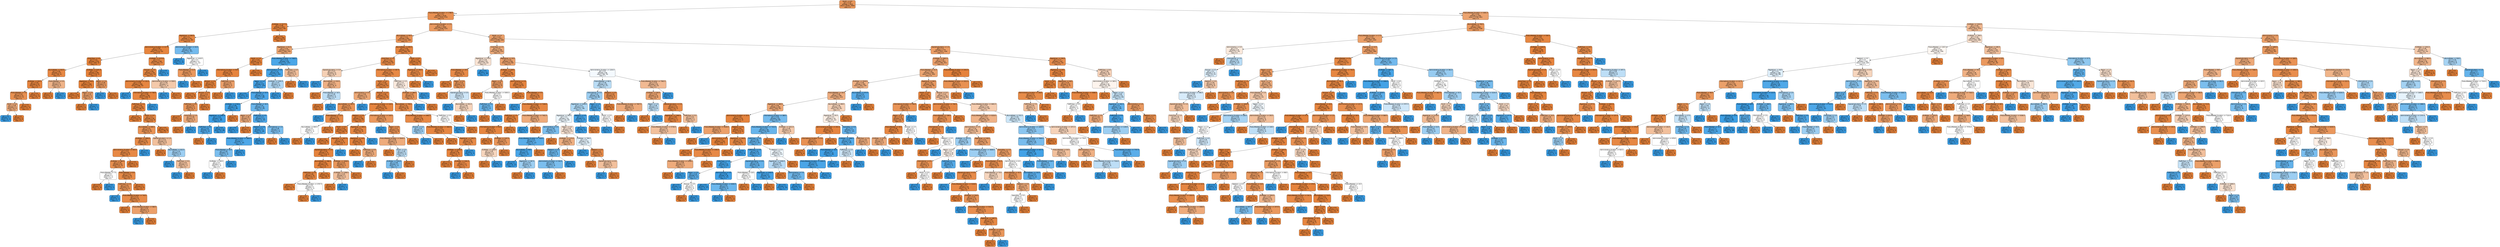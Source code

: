 digraph Tree {
node [shape=box, style="filled, rounded", color="black", fontname=helvetica] ;
edge [fontname=helvetica] ;
0 [label="Month <= 6.5\ngini = 0.25\nsamples = 4520\nvalue = [6194, 1065]\nclass = 0", fillcolor="#e9975b"] ;
1 [label="ProductRelated_Duration <= 1788.5\ngini = 0.2\nsamples = 3129\nvalue = [4425, 574]\nclass = 0", fillcolor="#e89153"] ;
0 -> 1 [labeldistance=2.5, labelangle=45, headlabel="True"] ;
2 [label="ExitRates <= 3177.5\ngini = 0.06\nsamples = 1221\nvalue = [1877, 60]\nclass = 0", fillcolor="#e6853f"] ;
1 -> 2 ;
3 [label="PageValues <= 694.0\ngini = 0.1\nsamples = 741\nvalue = [1121, 60]\nclass = 0", fillcolor="#e68844"] ;
2 -> 3 ;
4 [label="Administrative_Duration <= 217.5\ngini = 0.04\nsamples = 713\nvalue = [1110, 23]\nclass = 0", fillcolor="#e6843d"] ;
3 -> 4 ;
5 [label="VisitorType <= 0.5\ngini = 0.01\nsamples = 519\nvalue = [807, 6]\nclass = 0", fillcolor="#e5823a"] ;
4 -> 5 ;
6 [label="BounceRates <= 923.0\ngini = 0.09\nsamples = 57\nvalue = [83, 4]\nclass = 0", fillcolor="#e68743"] ;
5 -> 6 ;
7 [label="ExitRates <= 925.5\ngini = 0.05\nsamples = 53\nvalue = [78, 2]\nclass = 0", fillcolor="#e6843e"] ;
6 -> 7 ;
8 [label="ProductRelated <= 7.0\ngini = 0.19\nsamples = 12\nvalue = [17, 2]\nclass = 0", fillcolor="#e89050"] ;
7 -> 8 ;
9 [label="Month <= 4.0\ngini = 0.38\nsamples = 4\nvalue = [6, 2]\nclass = 0", fillcolor="#eeab7b"] ;
8 -> 9 ;
10 [label="gini = 0.0\nsamples = 1\nvalue = [0, 2]\nclass = 1", fillcolor="#399de5"] ;
9 -> 10 ;
11 [label="gini = 0.0\nsamples = 3\nvalue = [6, 0]\nclass = 0", fillcolor="#e58139"] ;
9 -> 11 ;
12 [label="gini = 0.0\nsamples = 8\nvalue = [11, 0]\nclass = 0", fillcolor="#e58139"] ;
8 -> 12 ;
13 [label="gini = 0.0\nsamples = 41\nvalue = [61, 0]\nclass = 0", fillcolor="#e58139"] ;
7 -> 13 ;
14 [label="ProductRelated <= 5.5\ngini = 0.41\nsamples = 4\nvalue = [5, 2]\nclass = 0", fillcolor="#efb388"] ;
6 -> 14 ;
15 [label="gini = 0.0\nsamples = 3\nvalue = [5, 0]\nclass = 0", fillcolor="#e58139"] ;
14 -> 15 ;
16 [label="gini = 0.0\nsamples = 1\nvalue = [0, 2]\nclass = 1", fillcolor="#399de5"] ;
14 -> 16 ;
17 [label="ExitRates <= 3151.5\ngini = 0.01\nsamples = 462\nvalue = [724, 2]\nclass = 0", fillcolor="#e5813a"] ;
5 -> 17 ;
18 [label="PageValues <= 93.5\ngini = 0.0\nsamples = 458\nvalue = [719, 1]\nclass = 0", fillcolor="#e58139"] ;
17 -> 18 ;
19 [label="gini = 0.0\nsamples = 455\nvalue = [715, 0]\nclass = 0", fillcolor="#e58139"] ;
18 -> 19 ;
20 [label="Region <= 2.5\ngini = 0.32\nsamples = 3\nvalue = [4, 1]\nclass = 0", fillcolor="#eca06a"] ;
18 -> 20 ;
21 [label="gini = 0.0\nsamples = 2\nvalue = [4, 0]\nclass = 0", fillcolor="#e58139"] ;
20 -> 21 ;
22 [label="gini = 0.0\nsamples = 1\nvalue = [0, 1]\nclass = 1", fillcolor="#399de5"] ;
20 -> 22 ;
23 [label="Region <= 1.0\ngini = 0.28\nsamples = 4\nvalue = [5, 1]\nclass = 0", fillcolor="#ea9a61"] ;
17 -> 23 ;
24 [label="gini = 0.0\nsamples = 1\nvalue = [0, 1]\nclass = 1", fillcolor="#399de5"] ;
23 -> 24 ;
25 [label="gini = 0.0\nsamples = 3\nvalue = [5, 0]\nclass = 0", fillcolor="#e58139"] ;
23 -> 25 ;
26 [label="ExitRates <= 3173.0\ngini = 0.1\nsamples = 194\nvalue = [303, 17]\nclass = 0", fillcolor="#e68844"] ;
4 -> 26 ;
27 [label="Browser <= 7.5\ngini = 0.08\nsamples = 193\nvalue = [303, 14]\nclass = 0", fillcolor="#e68742"] ;
26 -> 27 ;
28 [label="Administrative_Duration <= 232.0\ngini = 0.06\nsamples = 186\nvalue = [296, 10]\nclass = 0", fillcolor="#e68540"] ;
27 -> 28 ;
29 [label="gini = 0.0\nsamples = 1\nvalue = [0, 1]\nclass = 1", fillcolor="#399de5"] ;
28 -> 29 ;
30 [label="Informational_Duration <= 708.5\ngini = 0.06\nsamples = 185\nvalue = [296, 9]\nclass = 0", fillcolor="#e6853f"] ;
28 -> 30 ;
31 [label="TrafficType <= 1.5\ngini = 0.05\nsamples = 184\nvalue = [296, 8]\nclass = 0", fillcolor="#e6843e"] ;
30 -> 31 ;
32 [label="gini = 0.0\nsamples = 94\nvalue = [153, 0]\nclass = 0", fillcolor="#e58139"] ;
31 -> 32 ;
33 [label="Month <= 4.5\ngini = 0.1\nsamples = 90\nvalue = [143, 8]\nclass = 0", fillcolor="#e68844"] ;
31 -> 33 ;
34 [label="BounceRates <= 589.5\ngini = 0.22\nsamples = 41\nvalue = [57, 8]\nclass = 0", fillcolor="#e99355"] ;
33 -> 34 ;
35 [label="ExitRates <= 2859.0\ngini = 0.14\nsamples = 33\nvalue = [49, 4]\nclass = 0", fillcolor="#e78b49"] ;
34 -> 35 ;
36 [label="Administrative_Duration <= 925.5\ngini = 0.11\nsamples = 32\nvalue = [49, 3]\nclass = 0", fillcolor="#e78945"] ;
35 -> 36 ;
37 [label="ExitRates <= 384.0\ngini = 0.18\nsamples = 20\nvalue = [27, 3]\nclass = 0", fillcolor="#e88f4f"] ;
36 -> 37 ;
38 [label="ProductRelated <= 7.5\ngini = 0.5\nsamples = 2\nvalue = [1, 1]\nclass = 0", fillcolor="#ffffff"] ;
37 -> 38 ;
39 [label="gini = 0.0\nsamples = 1\nvalue = [1, 0]\nclass = 0", fillcolor="#e58139"] ;
38 -> 39 ;
40 [label="gini = 0.0\nsamples = 1\nvalue = [0, 1]\nclass = 1", fillcolor="#399de5"] ;
38 -> 40 ;
41 [label="ProductRelated <= 8.0\ngini = 0.13\nsamples = 18\nvalue = [26, 2]\nclass = 0", fillcolor="#e78b48"] ;
37 -> 41 ;
42 [label="TrafficType <= 2.5\ngini = 0.23\nsamples = 9\nvalue = [13, 2]\nclass = 0", fillcolor="#e99457"] ;
41 -> 42 ;
43 [label="gini = 0.0\nsamples = 1\nvalue = [0, 1]\nclass = 1", fillcolor="#399de5"] ;
42 -> 43 ;
44 [label="ProductRelated_Duration <= 740.0\ngini = 0.13\nsamples = 8\nvalue = [13, 1]\nclass = 0", fillcolor="#e78b48"] ;
42 -> 44 ;
45 [label="gini = 0.0\nsamples = 4\nvalue = [9, 0]\nclass = 0", fillcolor="#e58139"] ;
44 -> 45 ;
46 [label="ProductRelated_Duration <= 969.5\ngini = 0.32\nsamples = 4\nvalue = [4, 1]\nclass = 0", fillcolor="#eca06a"] ;
44 -> 46 ;
47 [label="gini = 0.0\nsamples = 1\nvalue = [0, 1]\nclass = 1", fillcolor="#399de5"] ;
46 -> 47 ;
48 [label="gini = 0.0\nsamples = 3\nvalue = [4, 0]\nclass = 0", fillcolor="#e58139"] ;
46 -> 48 ;
49 [label="gini = 0.0\nsamples = 9\nvalue = [13, 0]\nclass = 0", fillcolor="#e58139"] ;
41 -> 49 ;
50 [label="gini = 0.0\nsamples = 12\nvalue = [22, 0]\nclass = 0", fillcolor="#e58139"] ;
36 -> 50 ;
51 [label="gini = 0.0\nsamples = 1\nvalue = [0, 1]\nclass = 1", fillcolor="#399de5"] ;
35 -> 51 ;
52 [label="OperatingSystems <= 1.5\ngini = 0.44\nsamples = 8\nvalue = [8, 4]\nclass = 0", fillcolor="#f2c09c"] ;
34 -> 52 ;
53 [label="gini = 0.0\nsamples = 4\nvalue = [6, 0]\nclass = 0", fillcolor="#e58139"] ;
52 -> 53 ;
54 [label="BounceRates <= 622.0\ngini = 0.44\nsamples = 4\nvalue = [2, 4]\nclass = 1", fillcolor="#9ccef2"] ;
52 -> 54 ;
55 [label="gini = 0.0\nsamples = 1\nvalue = [0, 3]\nclass = 1", fillcolor="#399de5"] ;
54 -> 55 ;
56 [label="TrafficType <= 5.0\ngini = 0.44\nsamples = 3\nvalue = [2, 1]\nclass = 0", fillcolor="#f2c09c"] ;
54 -> 56 ;
57 [label="gini = 0.0\nsamples = 1\nvalue = [0, 1]\nclass = 1", fillcolor="#399de5"] ;
56 -> 57 ;
58 [label="gini = 0.0\nsamples = 2\nvalue = [2, 0]\nclass = 0", fillcolor="#e58139"] ;
56 -> 58 ;
59 [label="gini = 0.0\nsamples = 49\nvalue = [86, 0]\nclass = 0", fillcolor="#e58139"] ;
33 -> 59 ;
60 [label="gini = 0.0\nsamples = 1\nvalue = [0, 1]\nclass = 1", fillcolor="#399de5"] ;
30 -> 60 ;
61 [label="Administrative_Duration <= 539.0\ngini = 0.46\nsamples = 7\nvalue = [7, 4]\nclass = 0", fillcolor="#f4c9aa"] ;
27 -> 61 ;
62 [label="gini = 0.0\nsamples = 2\nvalue = [0, 4]\nclass = 1", fillcolor="#399de5"] ;
61 -> 62 ;
63 [label="gini = 0.0\nsamples = 5\nvalue = [7, 0]\nclass = 0", fillcolor="#e58139"] ;
61 -> 63 ;
64 [label="gini = 0.0\nsamples = 1\nvalue = [0, 3]\nclass = 1", fillcolor="#399de5"] ;
26 -> 64 ;
65 [label="Administrative_Duration <= 63.0\ngini = 0.35\nsamples = 28\nvalue = [11, 37]\nclass = 1", fillcolor="#74baed"] ;
3 -> 65 ;
66 [label="gini = 0.0\nsamples = 17\nvalue = [0, 26]\nclass = 1", fillcolor="#399de5"] ;
65 -> 66 ;
67 [label="PageValues <= 1419.5\ngini = 0.5\nsamples = 11\nvalue = [11, 11]\nclass = 0", fillcolor="#ffffff"] ;
65 -> 67 ;
68 [label="ProductRelated <= 11.5\ngini = 0.26\nsamples = 5\nvalue = [11, 2]\nclass = 0", fillcolor="#ea985d"] ;
67 -> 68 ;
69 [label="gini = 0.0\nsamples = 2\nvalue = [0, 2]\nclass = 1", fillcolor="#399de5"] ;
68 -> 69 ;
70 [label="gini = 0.0\nsamples = 3\nvalue = [11, 0]\nclass = 0", fillcolor="#e58139"] ;
68 -> 70 ;
71 [label="gini = 0.0\nsamples = 6\nvalue = [0, 9]\nclass = 1", fillcolor="#399de5"] ;
67 -> 71 ;
72 [label="gini = 0.0\nsamples = 480\nvalue = [756, 0]\nclass = 0", fillcolor="#e58139"] ;
2 -> 72 ;
73 [label="Administrative_Duration <= 2.5\ngini = 0.28\nsamples = 1908\nvalue = [2548, 514]\nclass = 0", fillcolor="#ea9a61"] ;
1 -> 73 ;
74 [label="BounceRates <= 83.0\ngini = 0.22\nsamples = 831\nvalue = [1152, 166]\nclass = 0", fillcolor="#e99356"] ;
73 -> 74 ;
75 [label="PageValues <= 61.0\ngini = 0.34\nsamples = 370\nvalue = [468, 133]\nclass = 0", fillcolor="#eca571"] ;
74 -> 75 ;
76 [label="Month <= 1.5\ngini = 0.01\nsamples = 277\nvalue = [456, 2]\nclass = 0", fillcolor="#e5823a"] ;
75 -> 76 ;
77 [label="Informational_Duration <= 50.5\ngini = 0.05\nsamples = 60\nvalue = [83, 2]\nclass = 0", fillcolor="#e6843e"] ;
76 -> 77 ;
78 [label="Browser <= 3.5\ngini = 0.02\nsamples = 57\nvalue = [79, 1]\nclass = 0", fillcolor="#e5833c"] ;
77 -> 78 ;
79 [label="gini = 0.0\nsamples = 50\nvalue = [64, 0]\nclass = 0", fillcolor="#e58139"] ;
78 -> 79 ;
80 [label="Browser <= 5.5\ngini = 0.12\nsamples = 7\nvalue = [15, 1]\nclass = 0", fillcolor="#e78946"] ;
78 -> 80 ;
81 [label="TrafficType <= 0.5\ngini = 0.24\nsamples = 3\nvalue = [6, 1]\nclass = 0", fillcolor="#e9965a"] ;
80 -> 81 ;
82 [label="gini = 0.0\nsamples = 1\nvalue = [3, 0]\nclass = 0", fillcolor="#e58139"] ;
81 -> 82 ;
83 [label="VisitorType <= 1.0\ngini = 0.38\nsamples = 2\nvalue = [3, 1]\nclass = 0", fillcolor="#eeab7b"] ;
81 -> 83 ;
84 [label="gini = 0.0\nsamples = 1\nvalue = [3, 0]\nclass = 0", fillcolor="#e58139"] ;
83 -> 84 ;
85 [label="gini = 0.0\nsamples = 1\nvalue = [0, 1]\nclass = 1", fillcolor="#399de5"] ;
83 -> 85 ;
86 [label="gini = 0.0\nsamples = 4\nvalue = [9, 0]\nclass = 0", fillcolor="#e58139"] ;
80 -> 86 ;
87 [label="TrafficType <= 5.5\ngini = 0.32\nsamples = 3\nvalue = [4, 1]\nclass = 0", fillcolor="#eca06a"] ;
77 -> 87 ;
88 [label="gini = 0.0\nsamples = 2\nvalue = [4, 0]\nclass = 0", fillcolor="#e58139"] ;
87 -> 88 ;
89 [label="gini = 0.0\nsamples = 1\nvalue = [0, 1]\nclass = 1", fillcolor="#399de5"] ;
87 -> 89 ;
90 [label="gini = 0.0\nsamples = 217\nvalue = [373, 0]\nclass = 0", fillcolor="#e58139"] ;
76 -> 90 ;
91 [label="ProductRelated_Duration <= 7493.5\ngini = 0.15\nsamples = 93\nvalue = [12, 131]\nclass = 1", fillcolor="#4ba6e7"] ;
75 -> 91 ;
92 [label="Administrative <= 0.5\ngini = 0.13\nsamples = 91\nvalue = [10, 130]\nclass = 1", fillcolor="#48a5e7"] ;
91 -> 92 ;
93 [label="Region <= 1.5\ngini = 0.1\nsamples = 87\nvalue = [7, 125]\nclass = 1", fillcolor="#44a2e6"] ;
92 -> 93 ;
94 [label="gini = 0.0\nsamples = 37\nvalue = [0, 57]\nclass = 1", fillcolor="#399de5"] ;
93 -> 94 ;
95 [label="ProductRelated <= 23.5\ngini = 0.17\nsamples = 50\nvalue = [7, 68]\nclass = 1", fillcolor="#4da7e8"] ;
93 -> 95 ;
96 [label="ExitRates <= 2738.0\ngini = 0.08\nsamples = 34\nvalue = [2, 48]\nclass = 1", fillcolor="#41a1e6"] ;
95 -> 96 ;
97 [label="PageValues <= 1285.0\ngini = 0.04\nsamples = 33\nvalue = [1, 48]\nclass = 1", fillcolor="#3d9fe6"] ;
96 -> 97 ;
98 [label="TrafficType <= 0.5\ngini = 0.18\nsamples = 9\nvalue = [1, 9]\nclass = 1", fillcolor="#4fa8e8"] ;
97 -> 98 ;
99 [label="gini = 0.0\nsamples = 1\nvalue = [1, 0]\nclass = 0", fillcolor="#e58139"] ;
98 -> 99 ;
100 [label="gini = 0.0\nsamples = 8\nvalue = [0, 9]\nclass = 1", fillcolor="#399de5"] ;
98 -> 100 ;
101 [label="gini = 0.0\nsamples = 24\nvalue = [0, 39]\nclass = 1", fillcolor="#399de5"] ;
97 -> 101 ;
102 [label="gini = 0.0\nsamples = 1\nvalue = [1, 0]\nclass = 0", fillcolor="#e58139"] ;
96 -> 102 ;
103 [label="ProductRelated <= 26.5\ngini = 0.32\nsamples = 16\nvalue = [5, 20]\nclass = 1", fillcolor="#6ab6ec"] ;
95 -> 103 ;
104 [label="Region <= 2.5\ngini = 0.38\nsamples = 3\nvalue = [3, 1]\nclass = 0", fillcolor="#eeab7b"] ;
103 -> 104 ;
105 [label="gini = 0.0\nsamples = 1\nvalue = [0, 1]\nclass = 1", fillcolor="#399de5"] ;
104 -> 105 ;
106 [label="gini = 0.0\nsamples = 2\nvalue = [3, 0]\nclass = 0", fillcolor="#e58139"] ;
104 -> 106 ;
107 [label="TrafficType <= 4.5\ngini = 0.17\nsamples = 13\nvalue = [2, 19]\nclass = 1", fillcolor="#4ea7e8"] ;
103 -> 107 ;
108 [label="Weekend <= 0.5\ngini = 0.11\nsamples = 11\nvalue = [1, 16]\nclass = 1", fillcolor="#45a3e7"] ;
107 -> 108 ;
109 [label="ProductRelated_Duration <= 4830.0\ngini = 0.17\nsamples = 7\nvalue = [1, 10]\nclass = 1", fillcolor="#4da7e8"] ;
108 -> 109 ;
110 [label="ProductRelated <= 35.0\ngini = 0.38\nsamples = 3\nvalue = [1, 3]\nclass = 1", fillcolor="#7bbeee"] ;
109 -> 110 ;
111 [label="ExitRates <= 100.0\ngini = 0.5\nsamples = 2\nvalue = [1, 1]\nclass = 0", fillcolor="#ffffff"] ;
110 -> 111 ;
112 [label="gini = 0.0\nsamples = 1\nvalue = [0, 1]\nclass = 1", fillcolor="#399de5"] ;
111 -> 112 ;
113 [label="gini = 0.0\nsamples = 1\nvalue = [1, 0]\nclass = 0", fillcolor="#e58139"] ;
111 -> 113 ;
114 [label="gini = 0.0\nsamples = 1\nvalue = [0, 2]\nclass = 1", fillcolor="#399de5"] ;
110 -> 114 ;
115 [label="gini = 0.0\nsamples = 4\nvalue = [0, 7]\nclass = 1", fillcolor="#399de5"] ;
109 -> 115 ;
116 [label="gini = 0.0\nsamples = 4\nvalue = [0, 6]\nclass = 1", fillcolor="#399de5"] ;
108 -> 116 ;
117 [label="Informational <= 1.5\ngini = 0.38\nsamples = 2\nvalue = [1, 3]\nclass = 1", fillcolor="#7bbeee"] ;
107 -> 117 ;
118 [label="gini = 0.0\nsamples = 1\nvalue = [1, 0]\nclass = 0", fillcolor="#e58139"] ;
117 -> 118 ;
119 [label="gini = 0.0\nsamples = 1\nvalue = [0, 3]\nclass = 1", fillcolor="#399de5"] ;
117 -> 119 ;
120 [label="ExitRates <= 2291.5\ngini = 0.47\nsamples = 4\nvalue = [3, 5]\nclass = 1", fillcolor="#b0d8f5"] ;
92 -> 120 ;
121 [label="gini = 0.0\nsamples = 3\nvalue = [0, 5]\nclass = 1", fillcolor="#399de5"] ;
120 -> 121 ;
122 [label="gini = 0.0\nsamples = 1\nvalue = [3, 0]\nclass = 0", fillcolor="#e58139"] ;
120 -> 122 ;
123 [label="TrafficType <= 6.0\ngini = 0.44\nsamples = 2\nvalue = [2, 1]\nclass = 0", fillcolor="#f2c09c"] ;
91 -> 123 ;
124 [label="gini = 0.0\nsamples = 1\nvalue = [2, 0]\nclass = 0", fillcolor="#e58139"] ;
123 -> 124 ;
125 [label="gini = 0.0\nsamples = 1\nvalue = [0, 1]\nclass = 1", fillcolor="#399de5"] ;
123 -> 125 ;
126 [label="BounceRates <= 855.0\ngini = 0.09\nsamples = 461\nvalue = [684, 33]\nclass = 0", fillcolor="#e68743"] ;
74 -> 126 ;
127 [label="VisitorType <= 1.0\ngini = 0.13\nsamples = 303\nvalue = [443, 32]\nclass = 0", fillcolor="#e78a47"] ;
126 -> 127 ;
128 [label="OperatingSystems <= 0.5\ngini = 0.47\nsamples = 9\nvalue = [8, 5]\nclass = 0", fillcolor="#f5d0b5"] ;
127 -> 128 ;
129 [label="gini = 0.0\nsamples = 2\nvalue = [0, 2]\nclass = 1", fillcolor="#399de5"] ;
128 -> 129 ;
130 [label="BounceRates <= 319.5\ngini = 0.4\nsamples = 7\nvalue = [8, 3]\nclass = 0", fillcolor="#efb083"] ;
128 -> 130 ;
131 [label="gini = 0.0\nsamples = 3\nvalue = [6, 0]\nclass = 0", fillcolor="#e58139"] ;
130 -> 131 ;
132 [label="ProductRelated <= 16.5\ngini = 0.48\nsamples = 4\nvalue = [2, 3]\nclass = 1", fillcolor="#bddef6"] ;
130 -> 132 ;
133 [label="gini = 0.0\nsamples = 2\nvalue = [2, 0]\nclass = 0", fillcolor="#e58139"] ;
132 -> 133 ;
134 [label="gini = 0.0\nsamples = 2\nvalue = [0, 3]\nclass = 1", fillcolor="#399de5"] ;
132 -> 134 ;
135 [label="Informational_Duration <= 467.5\ngini = 0.11\nsamples = 294\nvalue = [435, 27]\nclass = 0", fillcolor="#e78945"] ;
127 -> 135 ;
136 [label="Month <= 0.5\ngini = 0.09\nsamples = 287\nvalue = [429, 22]\nclass = 0", fillcolor="#e68743"] ;
135 -> 136 ;
137 [label="Administrative <= 0.5\ngini = 0.36\nsamples = 12\nvalue = [13, 4]\nclass = 0", fillcolor="#eda876"] ;
136 -> 137 ;
138 [label="BounceRates <= 161.5\ngini = 0.23\nsamples = 11\nvalue = [13, 2]\nclass = 0", fillcolor="#e99457"] ;
137 -> 138 ;
139 [label="gini = 0.0\nsamples = 1\nvalue = [0, 1]\nclass = 1", fillcolor="#399de5"] ;
138 -> 139 ;
140 [label="ProductRelated <= 22.5\ngini = 0.13\nsamples = 10\nvalue = [13, 1]\nclass = 0", fillcolor="#e78b48"] ;
138 -> 140 ;
141 [label="BounceRates <= 830.5\ngini = 0.5\nsamples = 2\nvalue = [1, 1]\nclass = 0", fillcolor="#ffffff"] ;
140 -> 141 ;
142 [label="gini = 0.0\nsamples = 1\nvalue = [1, 0]\nclass = 0", fillcolor="#e58139"] ;
141 -> 142 ;
143 [label="gini = 0.0\nsamples = 1\nvalue = [0, 1]\nclass = 1", fillcolor="#399de5"] ;
141 -> 143 ;
144 [label="gini = 0.0\nsamples = 8\nvalue = [12, 0]\nclass = 0", fillcolor="#e58139"] ;
140 -> 144 ;
145 [label="gini = 0.0\nsamples = 1\nvalue = [0, 2]\nclass = 1", fillcolor="#399de5"] ;
137 -> 145 ;
146 [label="Browser <= 2.5\ngini = 0.08\nsamples = 275\nvalue = [416, 18]\nclass = 0", fillcolor="#e68642"] ;
136 -> 146 ;
147 [label="Informational_Duration <= 116.0\ngini = 0.06\nsamples = 215\nvalue = [334, 10]\nclass = 0", fillcolor="#e6853f"] ;
146 -> 147 ;
148 [label="Weekend <= 0.5\ngini = 0.04\nsamples = 196\nvalue = [312, 6]\nclass = 0", fillcolor="#e6833d"] ;
147 -> 148 ;
149 [label="Month <= 5.5\ngini = 0.02\nsamples = 161\nvalue = [260, 3]\nclass = 0", fillcolor="#e5823b"] ;
148 -> 149 ;
150 [label="gini = 0.0\nsamples = 86\nvalue = [142, 0]\nclass = 0", fillcolor="#e58139"] ;
149 -> 150 ;
151 [label="PageValues <= 1537.0\ngini = 0.05\nsamples = 75\nvalue = [118, 3]\nclass = 0", fillcolor="#e6843e"] ;
149 -> 151 ;
152 [label="OperatingSystems <= 2.5\ngini = 0.03\nsamples = 74\nvalue = [118, 2]\nclass = 0", fillcolor="#e5833c"] ;
151 -> 152 ;
153 [label="BounceRates <= 386.5\ngini = 0.02\nsamples = 69\nvalue = [112, 1]\nclass = 0", fillcolor="#e5823b"] ;
152 -> 153 ;
154 [label="TrafficType <= 4.5\ngini = 0.08\nsamples = 16\nvalue = [24, 1]\nclass = 0", fillcolor="#e68641"] ;
153 -> 154 ;
155 [label="gini = 0.0\nsamples = 14\nvalue = [23, 0]\nclass = 0", fillcolor="#e58139"] ;
154 -> 155 ;
156 [label="ProductRelated_Duration <= 4707.5\ngini = 0.5\nsamples = 2\nvalue = [1, 1]\nclass = 0", fillcolor="#ffffff"] ;
154 -> 156 ;
157 [label="gini = 0.0\nsamples = 1\nvalue = [1, 0]\nclass = 0", fillcolor="#e58139"] ;
156 -> 157 ;
158 [label="gini = 0.0\nsamples = 1\nvalue = [0, 1]\nclass = 1", fillcolor="#399de5"] ;
156 -> 158 ;
159 [label="gini = 0.0\nsamples = 53\nvalue = [88, 0]\nclass = 0", fillcolor="#e58139"] ;
153 -> 159 ;
160 [label="ExitRates <= 1938.0\ngini = 0.24\nsamples = 5\nvalue = [6, 1]\nclass = 0", fillcolor="#e9965a"] ;
152 -> 160 ;
161 [label="ExitRates <= 1298.0\ngini = 0.44\nsamples = 2\nvalue = [2, 1]\nclass = 0", fillcolor="#f2c09c"] ;
160 -> 161 ;
162 [label="gini = 0.0\nsamples = 1\nvalue = [2, 0]\nclass = 0", fillcolor="#e58139"] ;
161 -> 162 ;
163 [label="gini = 0.0\nsamples = 1\nvalue = [0, 1]\nclass = 1", fillcolor="#399de5"] ;
161 -> 163 ;
164 [label="gini = 0.0\nsamples = 3\nvalue = [4, 0]\nclass = 0", fillcolor="#e58139"] ;
160 -> 164 ;
165 [label="gini = 0.0\nsamples = 1\nvalue = [0, 1]\nclass = 1", fillcolor="#399de5"] ;
151 -> 165 ;
166 [label="PageValues <= 899.0\ngini = 0.1\nsamples = 35\nvalue = [52, 3]\nclass = 0", fillcolor="#e68844"] ;
148 -> 166 ;
167 [label="PageValues <= 15.5\ngini = 0.04\nsamples = 34\nvalue = [52, 1]\nclass = 0", fillcolor="#e6833d"] ;
166 -> 167 ;
168 [label="gini = 0.0\nsamples = 31\nvalue = [49, 0]\nclass = 0", fillcolor="#e58139"] ;
167 -> 168 ;
169 [label="TrafficType <= 0.5\ngini = 0.38\nsamples = 3\nvalue = [3, 1]\nclass = 0", fillcolor="#eeab7b"] ;
167 -> 169 ;
170 [label="gini = 0.0\nsamples = 1\nvalue = [0, 1]\nclass = 1", fillcolor="#399de5"] ;
169 -> 170 ;
171 [label="gini = 0.0\nsamples = 2\nvalue = [3, 0]\nclass = 0", fillcolor="#e58139"] ;
169 -> 171 ;
172 [label="gini = 0.0\nsamples = 1\nvalue = [0, 2]\nclass = 1", fillcolor="#399de5"] ;
166 -> 172 ;
173 [label="Informational_Duration <= 140.5\ngini = 0.26\nsamples = 19\nvalue = [22, 4]\nclass = 0", fillcolor="#ea985d"] ;
147 -> 173 ;
174 [label="gini = 0.0\nsamples = 1\nvalue = [0, 1]\nclass = 1", fillcolor="#399de5"] ;
173 -> 174 ;
175 [label="Region <= 0.5\ngini = 0.21\nsamples = 18\nvalue = [22, 3]\nclass = 0", fillcolor="#e99254"] ;
173 -> 175 ;
176 [label="ProductRelated_Duration <= 5545.5\ngini = 0.38\nsamples = 9\nvalue = [9, 3]\nclass = 0", fillcolor="#eeab7b"] ;
175 -> 176 ;
177 [label="gini = 0.0\nsamples = 5\nvalue = [7, 0]\nclass = 0", fillcolor="#e58139"] ;
176 -> 177 ;
178 [label="Month <= 5.5\ngini = 0.48\nsamples = 4\nvalue = [2, 3]\nclass = 1", fillcolor="#bddef6"] ;
176 -> 178 ;
179 [label="ExitRates <= 1334.5\ngini = 0.38\nsamples = 3\nvalue = [1, 3]\nclass = 1", fillcolor="#7bbeee"] ;
178 -> 179 ;
180 [label="gini = 0.0\nsamples = 2\nvalue = [0, 3]\nclass = 1", fillcolor="#399de5"] ;
179 -> 180 ;
181 [label="gini = 0.0\nsamples = 1\nvalue = [1, 0]\nclass = 0", fillcolor="#e58139"] ;
179 -> 181 ;
182 [label="gini = 0.0\nsamples = 1\nvalue = [1, 0]\nclass = 0", fillcolor="#e58139"] ;
178 -> 182 ;
183 [label="gini = 0.0\nsamples = 9\nvalue = [13, 0]\nclass = 0", fillcolor="#e58139"] ;
175 -> 183 ;
184 [label="BounceRates <= 799.0\ngini = 0.16\nsamples = 60\nvalue = [82, 8]\nclass = 0", fillcolor="#e88d4c"] ;
146 -> 184 ;
185 [label="ProductRelated_Duration <= 2082.5\ngini = 0.11\nsamples = 56\nvalue = [79, 5]\nclass = 0", fillcolor="#e78946"] ;
184 -> 185 ;
186 [label="Browser <= 6.0\ngini = 0.44\nsamples = 2\nvalue = [1, 2]\nclass = 1", fillcolor="#9ccef2"] ;
185 -> 186 ;
187 [label="gini = 0.0\nsamples = 1\nvalue = [0, 2]\nclass = 1", fillcolor="#399de5"] ;
186 -> 187 ;
188 [label="gini = 0.0\nsamples = 1\nvalue = [1, 0]\nclass = 0", fillcolor="#e58139"] ;
186 -> 188 ;
189 [label="ProductRelated_Duration <= 4863.0\ngini = 0.07\nsamples = 54\nvalue = [78, 3]\nclass = 0", fillcolor="#e68641"] ;
185 -> 189 ;
190 [label="gini = 0.0\nsamples = 24\nvalue = [37, 0]\nclass = 0", fillcolor="#e58139"] ;
189 -> 190 ;
191 [label="PageValues <= 1261.5\ngini = 0.13\nsamples = 30\nvalue = [41, 3]\nclass = 0", fillcolor="#e78a47"] ;
189 -> 191 ;
192 [label="ExitRates <= 2230.0\ngini = 0.05\nsamples = 28\nvalue = [41, 1]\nclass = 0", fillcolor="#e6843e"] ;
191 -> 192 ;
193 [label="gini = 0.0\nsamples = 15\nvalue = [24, 0]\nclass = 0", fillcolor="#e58139"] ;
192 -> 193 ;
194 [label="ExitRates <= 2261.5\ngini = 0.1\nsamples = 13\nvalue = [17, 1]\nclass = 0", fillcolor="#e78845"] ;
192 -> 194 ;
195 [label="gini = 0.0\nsamples = 1\nvalue = [0, 1]\nclass = 1", fillcolor="#399de5"] ;
194 -> 195 ;
196 [label="gini = 0.0\nsamples = 12\nvalue = [17, 0]\nclass = 0", fillcolor="#e58139"] ;
194 -> 196 ;
197 [label="gini = 0.0\nsamples = 2\nvalue = [0, 2]\nclass = 1", fillcolor="#399de5"] ;
191 -> 197 ;
198 [label="TrafficType <= 0.5\ngini = 0.5\nsamples = 4\nvalue = [3, 3]\nclass = 0", fillcolor="#ffffff"] ;
184 -> 198 ;
199 [label="gini = 0.0\nsamples = 2\nvalue = [0, 3]\nclass = 1", fillcolor="#399de5"] ;
198 -> 199 ;
200 [label="gini = 0.0\nsamples = 2\nvalue = [3, 0]\nclass = 0", fillcolor="#e58139"] ;
198 -> 200 ;
201 [label="TrafficType <= 2.5\ngini = 0.5\nsamples = 7\nvalue = [6, 5]\nclass = 0", fillcolor="#fbeade"] ;
135 -> 201 ;
202 [label="ExitRates <= 586.5\ngini = 0.24\nsamples = 5\nvalue = [6, 1]\nclass = 0", fillcolor="#e9965a"] ;
201 -> 202 ;
203 [label="gini = 0.0\nsamples = 1\nvalue = [0, 1]\nclass = 1", fillcolor="#399de5"] ;
202 -> 203 ;
204 [label="gini = 0.0\nsamples = 4\nvalue = [6, 0]\nclass = 0", fillcolor="#e58139"] ;
202 -> 204 ;
205 [label="gini = 0.0\nsamples = 2\nvalue = [0, 4]\nclass = 1", fillcolor="#399de5"] ;
201 -> 205 ;
206 [label="Month <= 0.5\ngini = 0.01\nsamples = 158\nvalue = [241, 1]\nclass = 0", fillcolor="#e5823a"] ;
126 -> 206 ;
207 [label="PageValues <= 454.5\ngini = 0.11\nsamples = 11\nvalue = [16, 1]\nclass = 0", fillcolor="#e78945"] ;
206 -> 207 ;
208 [label="gini = 0.0\nsamples = 10\nvalue = [16, 0]\nclass = 0", fillcolor="#e58139"] ;
207 -> 208 ;
209 [label="gini = 0.0\nsamples = 1\nvalue = [0, 1]\nclass = 1", fillcolor="#399de5"] ;
207 -> 209 ;
210 [label="gini = 0.0\nsamples = 147\nvalue = [225, 0]\nclass = 0", fillcolor="#e58139"] ;
206 -> 210 ;
211 [label="Month <= 1.5\ngini = 0.32\nsamples = 1077\nvalue = [1396, 348]\nclass = 0", fillcolor="#eba06a"] ;
73 -> 211 ;
212 [label="VisitorType <= 1.5\ngini = 0.37\nsamples = 298\nvalue = [369, 122]\nclass = 0", fillcolor="#eeab7a"] ;
211 -> 212 ;
213 [label="PageValues <= 179.0\ngini = 0.49\nsamples = 62\nvalue = [54, 42]\nclass = 0", fillcolor="#f9e3d3"] ;
212 -> 213 ;
214 [label="ProductRelated <= 19.5\ngini = 0.13\nsamples = 41\nvalue = [54, 4]\nclass = 0", fillcolor="#e78a48"] ;
213 -> 214 ;
215 [label="gini = 0.0\nsamples = 20\nvalue = [30, 0]\nclass = 0", fillcolor="#e58139"] ;
214 -> 215 ;
216 [label="Region <= 5.5\ngini = 0.24\nsamples = 21\nvalue = [24, 4]\nclass = 0", fillcolor="#e9965a"] ;
214 -> 216 ;
217 [label="gini = 0.0\nsamples = 15\nvalue = [21, 0]\nclass = 0", fillcolor="#e58139"] ;
216 -> 217 ;
218 [label="OperatingSystems <= 0.5\ngini = 0.49\nsamples = 6\nvalue = [3, 4]\nclass = 1", fillcolor="#cee6f8"] ;
216 -> 218 ;
219 [label="gini = 0.0\nsamples = 1\nvalue = [0, 2]\nclass = 1", fillcolor="#399de5"] ;
218 -> 219 ;
220 [label="BounceRates <= 251.0\ngini = 0.48\nsamples = 5\nvalue = [3, 2]\nclass = 0", fillcolor="#f6d5bd"] ;
218 -> 220 ;
221 [label="gini = 0.0\nsamples = 3\nvalue = [3, 0]\nclass = 0", fillcolor="#e58139"] ;
220 -> 221 ;
222 [label="gini = 0.0\nsamples = 2\nvalue = [0, 2]\nclass = 1", fillcolor="#399de5"] ;
220 -> 222 ;
223 [label="gini = 0.0\nsamples = 21\nvalue = [0, 38]\nclass = 1", fillcolor="#399de5"] ;
213 -> 223 ;
224 [label="PageValues <= 15.0\ngini = 0.32\nsamples = 236\nvalue = [315, 80]\nclass = 0", fillcolor="#eca16b"] ;
212 -> 224 ;
225 [label="ExitRates <= 239.5\ngini = 0.07\nsamples = 156\nvalue = [249, 10]\nclass = 0", fillcolor="#e68641"] ;
224 -> 225 ;
226 [label="Region <= 4.0\ngini = 0.28\nsamples = 14\nvalue = [20, 4]\nclass = 0", fillcolor="#ea9a61"] ;
225 -> 226 ;
227 [label="gini = 0.0\nsamples = 9\nvalue = [16, 0]\nclass = 0", fillcolor="#e58139"] ;
226 -> 227 ;
228 [label="ProductRelated_Duration <= 5355.0\ngini = 0.5\nsamples = 5\nvalue = [4, 4]\nclass = 0", fillcolor="#ffffff"] ;
226 -> 228 ;
229 [label="TrafficType <= 1.0\ngini = 0.32\nsamples = 3\nvalue = [1, 4]\nclass = 1", fillcolor="#6ab6ec"] ;
228 -> 229 ;
230 [label="gini = 0.0\nsamples = 1\nvalue = [1, 0]\nclass = 0", fillcolor="#e58139"] ;
229 -> 230 ;
231 [label="gini = 0.0\nsamples = 2\nvalue = [0, 4]\nclass = 1", fillcolor="#399de5"] ;
229 -> 231 ;
232 [label="gini = 0.0\nsamples = 2\nvalue = [3, 0]\nclass = 0", fillcolor="#e58139"] ;
228 -> 232 ;
233 [label="Administrative <= 2.5\ngini = 0.05\nsamples = 142\nvalue = [229, 6]\nclass = 0", fillcolor="#e6843e"] ;
225 -> 233 ;
234 [label="gini = 0.0\nsamples = 77\nvalue = [139, 0]\nclass = 0", fillcolor="#e58139"] ;
233 -> 234 ;
235 [label="ProductRelated <= 5.5\ngini = 0.12\nsamples = 65\nvalue = [90, 6]\nclass = 0", fillcolor="#e78946"] ;
233 -> 235 ;
236 [label="gini = 0.0\nsamples = 1\nvalue = [0, 2]\nclass = 1", fillcolor="#399de5"] ;
235 -> 236 ;
237 [label="ProductRelated_Duration <= 7208.0\ngini = 0.08\nsamples = 64\nvalue = [90, 4]\nclass = 0", fillcolor="#e68742"] ;
235 -> 237 ;
238 [label="TrafficType <= 1.5\ngini = 0.05\nsamples = 59\nvalue = [84, 2]\nclass = 0", fillcolor="#e6843e"] ;
237 -> 238 ;
239 [label="Informational_Duration <= 84.0\ngini = 0.07\nsamples = 37\nvalue = [53, 2]\nclass = 0", fillcolor="#e68640"] ;
238 -> 239 ;
240 [label="gini = 0.0\nsamples = 28\nvalue = [41, 0]\nclass = 0", fillcolor="#e58139"] ;
239 -> 240 ;
241 [label="ExitRates <= 1437.0\ngini = 0.24\nsamples = 9\nvalue = [12, 2]\nclass = 0", fillcolor="#e9965a"] ;
239 -> 241 ;
242 [label="ExitRates <= 1349.5\ngini = 0.48\nsamples = 3\nvalue = [3, 2]\nclass = 0", fillcolor="#f6d5bd"] ;
241 -> 242 ;
243 [label="gini = 0.0\nsamples = 2\nvalue = [3, 0]\nclass = 0", fillcolor="#e58139"] ;
242 -> 243 ;
244 [label="gini = 0.0\nsamples = 1\nvalue = [0, 2]\nclass = 1", fillcolor="#399de5"] ;
242 -> 244 ;
245 [label="gini = 0.0\nsamples = 6\nvalue = [9, 0]\nclass = 0", fillcolor="#e58139"] ;
241 -> 245 ;
246 [label="gini = 0.0\nsamples = 22\nvalue = [31, 0]\nclass = 0", fillcolor="#e58139"] ;
238 -> 246 ;
247 [label="ProductRelated_Duration <= 7402.5\ngini = 0.38\nsamples = 5\nvalue = [6, 2]\nclass = 0", fillcolor="#eeab7b"] ;
237 -> 247 ;
248 [label="gini = 0.0\nsamples = 1\nvalue = [0, 2]\nclass = 1", fillcolor="#399de5"] ;
247 -> 248 ;
249 [label="gini = 0.0\nsamples = 4\nvalue = [6, 0]\nclass = 0", fillcolor="#e58139"] ;
247 -> 249 ;
250 [label="Administrative_Duration <= 1204.5\ngini = 0.5\nsamples = 80\nvalue = [66, 70]\nclass = 1", fillcolor="#f4f9fe"] ;
224 -> 250 ;
251 [label="ProductRelated <= 80.5\ngini = 0.48\nsamples = 54\nvalue = [37, 57]\nclass = 1", fillcolor="#baddf6"] ;
250 -> 251 ;
252 [label="Informational <= 2.5\ngini = 0.44\nsamples = 48\nvalue = [28, 56]\nclass = 1", fillcolor="#9ccef2"] ;
251 -> 252 ;
253 [label="PageValues <= 1509.0\ngini = 0.47\nsamples = 43\nvalue = [27, 46]\nclass = 1", fillcolor="#add7f4"] ;
252 -> 253 ;
254 [label="PageValues <= 359.5\ngini = 0.5\nsamples = 34\nvalue = [26, 29]\nclass = 1", fillcolor="#ebf5fc"] ;
253 -> 254 ;
255 [label="Administrative <= 4.5\ngini = 0.38\nsamples = 9\nvalue = [4, 12]\nclass = 1", fillcolor="#7bbeee"] ;
254 -> 255 ;
256 [label="ProductRelated_Duration <= 7325.5\ngini = 0.24\nsamples = 7\nvalue = [2, 12]\nclass = 1", fillcolor="#5aade9"] ;
255 -> 256 ;
257 [label="BounceRates <= 99.0\ngini = 0.14\nsamples = 6\nvalue = [1, 12]\nclass = 1", fillcolor="#49a5e7"] ;
256 -> 257 ;
258 [label="gini = 0.0\nsamples = 4\nvalue = [0, 10]\nclass = 1", fillcolor="#399de5"] ;
257 -> 258 ;
259 [label="PageValues <= 287.0\ngini = 0.44\nsamples = 2\nvalue = [1, 2]\nclass = 1", fillcolor="#9ccef2"] ;
257 -> 259 ;
260 [label="gini = 0.0\nsamples = 1\nvalue = [1, 0]\nclass = 0", fillcolor="#e58139"] ;
259 -> 260 ;
261 [label="gini = 0.0\nsamples = 1\nvalue = [0, 2]\nclass = 1", fillcolor="#399de5"] ;
259 -> 261 ;
262 [label="gini = 0.0\nsamples = 1\nvalue = [1, 0]\nclass = 0", fillcolor="#e58139"] ;
256 -> 262 ;
263 [label="gini = 0.0\nsamples = 2\nvalue = [2, 0]\nclass = 0", fillcolor="#e58139"] ;
255 -> 263 ;
264 [label="Region <= 0.5\ngini = 0.49\nsamples = 25\nvalue = [22, 17]\nclass = 0", fillcolor="#f9e2d2"] ;
254 -> 264 ;
265 [label="ExitRates <= 1175.0\ngini = 0.39\nsamples = 9\nvalue = [11, 4]\nclass = 0", fillcolor="#eeaf81"] ;
264 -> 265 ;
266 [label="Weekend <= 0.5\ngini = 0.32\nsamples = 3\nvalue = [1, 4]\nclass = 1", fillcolor="#6ab6ec"] ;
265 -> 266 ;
267 [label="Administrative_Duration <= 342.0\ngini = 0.38\nsamples = 2\nvalue = [1, 3]\nclass = 1", fillcolor="#7bbeee"] ;
266 -> 267 ;
268 [label="gini = 0.0\nsamples = 1\nvalue = [0, 3]\nclass = 1", fillcolor="#399de5"] ;
267 -> 268 ;
269 [label="gini = 0.0\nsamples = 1\nvalue = [1, 0]\nclass = 0", fillcolor="#e58139"] ;
267 -> 269 ;
270 [label="gini = 0.0\nsamples = 1\nvalue = [0, 1]\nclass = 1", fillcolor="#399de5"] ;
266 -> 270 ;
271 [label="gini = 0.0\nsamples = 6\nvalue = [10, 0]\nclass = 0", fillcolor="#e58139"] ;
265 -> 271 ;
272 [label="ExitRates <= 780.0\ngini = 0.5\nsamples = 16\nvalue = [11, 13]\nclass = 1", fillcolor="#e1f0fb"] ;
264 -> 272 ;
273 [label="gini = 0.0\nsamples = 7\nvalue = [0, 12]\nclass = 1", fillcolor="#399de5"] ;
272 -> 273 ;
274 [label="Weekend <= 0.5\ngini = 0.15\nsamples = 9\nvalue = [11, 1]\nclass = 0", fillcolor="#e78c4b"] ;
272 -> 274 ;
275 [label="gini = 0.0\nsamples = 7\nvalue = [9, 0]\nclass = 0", fillcolor="#e58139"] ;
274 -> 275 ;
276 [label="OperatingSystems <= 0.5\ngini = 0.44\nsamples = 2\nvalue = [2, 1]\nclass = 0", fillcolor="#f2c09c"] ;
274 -> 276 ;
277 [label="gini = 0.0\nsamples = 1\nvalue = [0, 1]\nclass = 1", fillcolor="#399de5"] ;
276 -> 277 ;
278 [label="gini = 0.0\nsamples = 1\nvalue = [2, 0]\nclass = 0", fillcolor="#e58139"] ;
276 -> 278 ;
279 [label="Weekend <= 0.5\ngini = 0.1\nsamples = 9\nvalue = [1, 17]\nclass = 1", fillcolor="#45a3e7"] ;
253 -> 279 ;
280 [label="gini = 0.0\nsamples = 8\nvalue = [0, 17]\nclass = 1", fillcolor="#399de5"] ;
279 -> 280 ;
281 [label="gini = 0.0\nsamples = 1\nvalue = [1, 0]\nclass = 0", fillcolor="#e58139"] ;
279 -> 281 ;
282 [label="Region <= 1.0\ngini = 0.17\nsamples = 5\nvalue = [1, 10]\nclass = 1", fillcolor="#4da7e8"] ;
252 -> 282 ;
283 [label="gini = 0.0\nsamples = 3\nvalue = [0, 9]\nclass = 1", fillcolor="#399de5"] ;
282 -> 283 ;
284 [label="Month <= 0.5\ngini = 0.5\nsamples = 2\nvalue = [1, 1]\nclass = 0", fillcolor="#ffffff"] ;
282 -> 284 ;
285 [label="gini = 0.0\nsamples = 1\nvalue = [0, 1]\nclass = 1", fillcolor="#399de5"] ;
284 -> 285 ;
286 [label="gini = 0.0\nsamples = 1\nvalue = [1, 0]\nclass = 0", fillcolor="#e58139"] ;
284 -> 286 ;
287 [label="Weekend <= 0.5\ngini = 0.18\nsamples = 6\nvalue = [9, 1]\nclass = 0", fillcolor="#e88f4f"] ;
251 -> 287 ;
288 [label="gini = 0.0\nsamples = 3\nvalue = [6, 0]\nclass = 0", fillcolor="#e58139"] ;
287 -> 288 ;
289 [label="ProductRelated_Duration <= 7657.5\ngini = 0.38\nsamples = 3\nvalue = [3, 1]\nclass = 0", fillcolor="#eeab7b"] ;
287 -> 289 ;
290 [label="gini = 0.0\nsamples = 2\nvalue = [3, 0]\nclass = 0", fillcolor="#e58139"] ;
289 -> 290 ;
291 [label="gini = 0.0\nsamples = 1\nvalue = [0, 1]\nclass = 1", fillcolor="#399de5"] ;
289 -> 291 ;
292 [label="ProductRelated_Duration <= 7582.5\ngini = 0.43\nsamples = 26\nvalue = [29, 13]\nclass = 0", fillcolor="#f1b992"] ;
250 -> 292 ;
293 [label="ExitRates <= 535.0\ngini = 0.34\nsamples = 24\nvalue = [29, 8]\nclass = 0", fillcolor="#eca470"] ;
292 -> 293 ;
294 [label="Region <= 1.5\ngini = 0.48\nsamples = 5\nvalue = [4, 6]\nclass = 1", fillcolor="#bddef6"] ;
293 -> 294 ;
295 [label="gini = 0.0\nsamples = 2\nvalue = [4, 0]\nclass = 0", fillcolor="#e58139"] ;
294 -> 295 ;
296 [label="gini = 0.0\nsamples = 3\nvalue = [0, 6]\nclass = 1", fillcolor="#399de5"] ;
294 -> 296 ;
297 [label="OperatingSystems <= 2.5\ngini = 0.14\nsamples = 19\nvalue = [25, 2]\nclass = 0", fillcolor="#e78b49"] ;
293 -> 297 ;
298 [label="PageValues <= 1365.5\ngini = 0.08\nsamples = 17\nvalue = [23, 1]\nclass = 0", fillcolor="#e68642"] ;
297 -> 298 ;
299 [label="gini = 0.0\nsamples = 14\nvalue = [21, 0]\nclass = 0", fillcolor="#e58139"] ;
298 -> 299 ;
300 [label="ProductRelated_Duration <= 5739.5\ngini = 0.44\nsamples = 3\nvalue = [2, 1]\nclass = 0", fillcolor="#f2c09c"] ;
298 -> 300 ;
301 [label="gini = 0.0\nsamples = 2\nvalue = [2, 0]\nclass = 0", fillcolor="#e58139"] ;
300 -> 301 ;
302 [label="gini = 0.0\nsamples = 1\nvalue = [0, 1]\nclass = 1", fillcolor="#399de5"] ;
300 -> 302 ;
303 [label="TrafficType <= 5.0\ngini = 0.44\nsamples = 2\nvalue = [2, 1]\nclass = 0", fillcolor="#f2c09c"] ;
297 -> 303 ;
304 [label="gini = 0.0\nsamples = 1\nvalue = [2, 0]\nclass = 0", fillcolor="#e58139"] ;
303 -> 304 ;
305 [label="gini = 0.0\nsamples = 1\nvalue = [0, 1]\nclass = 1", fillcolor="#399de5"] ;
303 -> 305 ;
306 [label="gini = 0.0\nsamples = 2\nvalue = [0, 5]\nclass = 1", fillcolor="#399de5"] ;
292 -> 306 ;
307 [label="OperatingSystems <= 1.5\ngini = 0.3\nsamples = 779\nvalue = [1027, 226]\nclass = 0", fillcolor="#eb9d65"] ;
211 -> 307 ;
308 [label="ExitRates <= 2601.0\ngini = 0.32\nsamples = 612\nvalue = [786, 201]\nclass = 0", fillcolor="#eca16c"] ;
307 -> 308 ;
309 [label="ProductRelated <= 31.5\ngini = 0.35\nsamples = 556\nvalue = [702, 200]\nclass = 0", fillcolor="#eca571"] ;
308 -> 309 ;
310 [label="ExitRates <= 2549.5\ngini = 0.39\nsamples = 294\nvalue = [354, 130]\nclass = 0", fillcolor="#efaf82"] ;
309 -> 310 ;
311 [label="ProductRelated <= 26.5\ngini = 0.38\nsamples = 289\nvalue = [353, 124]\nclass = 0", fillcolor="#eead7f"] ;
310 -> 311 ;
312 [label="PageValues <= 485.5\ngini = 0.36\nsamples = 239\nvalue = [303, 92]\nclass = 0", fillcolor="#eda775"] ;
311 -> 312 ;
313 [label="Administrative_Duration <= 20.5\ngini = 0.04\nsamples = 175\nvalue = [277, 6]\nclass = 0", fillcolor="#e6843d"] ;
312 -> 313 ;
314 [label="ProductRelated_Duration <= 6426.0\ngini = 0.32\nsamples = 5\nvalue = [4, 1]\nclass = 0", fillcolor="#eca06a"] ;
313 -> 314 ;
315 [label="gini = 0.0\nsamples = 4\nvalue = [4, 0]\nclass = 0", fillcolor="#e58139"] ;
314 -> 315 ;
316 [label="gini = 0.0\nsamples = 1\nvalue = [0, 1]\nclass = 1", fillcolor="#399de5"] ;
314 -> 316 ;
317 [label="Weekend <= 0.5\ngini = 0.04\nsamples = 170\nvalue = [273, 5]\nclass = 0", fillcolor="#e5833d"] ;
313 -> 317 ;
318 [label="Administrative <= 6.5\ngini = 0.01\nsamples = 128\nvalue = [209, 1]\nclass = 0", fillcolor="#e5823a"] ;
317 -> 318 ;
319 [label="gini = 0.0\nsamples = 120\nvalue = [194, 0]\nclass = 0", fillcolor="#e58139"] ;
318 -> 319 ;
320 [label="ProductRelated_Duration <= 2456.0\ngini = 0.12\nsamples = 8\nvalue = [15, 1]\nclass = 0", fillcolor="#e78946"] ;
318 -> 320 ;
321 [label="ProductRelated_Duration <= 2258.0\ngini = 0.38\nsamples = 2\nvalue = [3, 1]\nclass = 0", fillcolor="#eeab7b"] ;
320 -> 321 ;
322 [label="gini = 0.0\nsamples = 1\nvalue = [3, 0]\nclass = 0", fillcolor="#e58139"] ;
321 -> 322 ;
323 [label="gini = 0.0\nsamples = 1\nvalue = [0, 1]\nclass = 1", fillcolor="#399de5"] ;
321 -> 323 ;
324 [label="gini = 0.0\nsamples = 6\nvalue = [12, 0]\nclass = 0", fillcolor="#e58139"] ;
320 -> 324 ;
325 [label="PageValues <= 339.0\ngini = 0.11\nsamples = 42\nvalue = [64, 4]\nclass = 0", fillcolor="#e78945"] ;
317 -> 325 ;
326 [label="gini = 0.0\nsamples = 41\nvalue = [64, 0]\nclass = 0", fillcolor="#e58139"] ;
325 -> 326 ;
327 [label="gini = 0.0\nsamples = 1\nvalue = [0, 4]\nclass = 1", fillcolor="#399de5"] ;
325 -> 327 ;
328 [label="Informational_Duration <= 389.0\ngini = 0.36\nsamples = 64\nvalue = [26, 86]\nclass = 1", fillcolor="#75bbed"] ;
312 -> 328 ;
329 [label="ProductRelated_Duration <= 7410.0\ngini = 0.31\nsamples = 58\nvalue = [19, 82]\nclass = 1", fillcolor="#67b4eb"] ;
328 -> 329 ;
330 [label="TrafficType <= 3.5\ngini = 0.28\nsamples = 57\nvalue = [17, 82]\nclass = 1", fillcolor="#62b1ea"] ;
329 -> 330 ;
331 [label="TrafficType <= 2.5\ngini = 0.16\nsamples = 47\nvalue = [7, 71]\nclass = 1", fillcolor="#4da7e8"] ;
330 -> 331 ;
332 [label="VisitorType <= 1.0\ngini = 0.1\nsamples = 34\nvalue = [3, 52]\nclass = 1", fillcolor="#44a3e6"] ;
331 -> 332 ;
333 [label="Region <= 0.5\ngini = 0.26\nsamples = 6\nvalue = [2, 11]\nclass = 1", fillcolor="#5dafea"] ;
332 -> 333 ;
334 [label="gini = 0.0\nsamples = 4\nvalue = [0, 9]\nclass = 1", fillcolor="#399de5"] ;
333 -> 334 ;
335 [label="Browser <= 3.5\ngini = 0.5\nsamples = 2\nvalue = [2, 2]\nclass = 0", fillcolor="#ffffff"] ;
333 -> 335 ;
336 [label="gini = 0.0\nsamples = 1\nvalue = [2, 0]\nclass = 0", fillcolor="#e58139"] ;
335 -> 336 ;
337 [label="gini = 0.0\nsamples = 1\nvalue = [0, 2]\nclass = 1", fillcolor="#399de5"] ;
335 -> 337 ;
338 [label="Administrative <= 4.5\ngini = 0.05\nsamples = 28\nvalue = [1, 41]\nclass = 1", fillcolor="#3e9fe6"] ;
332 -> 338 ;
339 [label="gini = 0.0\nsamples = 24\nvalue = [0, 37]\nclass = 1", fillcolor="#399de5"] ;
338 -> 339 ;
340 [label="ProductRelated_Duration <= 6030.5\ngini = 0.32\nsamples = 4\nvalue = [1, 4]\nclass = 1", fillcolor="#6ab6ec"] ;
338 -> 340 ;
341 [label="gini = 0.0\nsamples = 3\nvalue = [0, 4]\nclass = 1", fillcolor="#399de5"] ;
340 -> 341 ;
342 [label="gini = 0.0\nsamples = 1\nvalue = [1, 0]\nclass = 0", fillcolor="#e58139"] ;
340 -> 342 ;
343 [label="OperatingSystems <= 0.5\ngini = 0.29\nsamples = 13\nvalue = [4, 19]\nclass = 1", fillcolor="#63b2ea"] ;
331 -> 343 ;
344 [label="ProductRelated <= 18.5\ngini = 0.5\nsamples = 4\nvalue = [3, 3]\nclass = 0", fillcolor="#ffffff"] ;
343 -> 344 ;
345 [label="gini = 0.0\nsamples = 2\nvalue = [3, 0]\nclass = 0", fillcolor="#e58139"] ;
344 -> 345 ;
346 [label="gini = 0.0\nsamples = 2\nvalue = [0, 3]\nclass = 1", fillcolor="#399de5"] ;
344 -> 346 ;
347 [label="PageValues <= 1043.5\ngini = 0.11\nsamples = 9\nvalue = [1, 16]\nclass = 1", fillcolor="#45a3e7"] ;
343 -> 347 ;
348 [label="gini = 0.0\nsamples = 1\nvalue = [1, 0]\nclass = 0", fillcolor="#e58139"] ;
347 -> 348 ;
349 [label="gini = 0.0\nsamples = 8\nvalue = [0, 16]\nclass = 1", fillcolor="#399de5"] ;
347 -> 349 ;
350 [label="Weekend <= 0.5\ngini = 0.5\nsamples = 10\nvalue = [10, 11]\nclass = 1", fillcolor="#edf6fd"] ;
330 -> 350 ;
351 [label="PageValues <= 1030.0\ngini = 0.48\nsamples = 9\nvalue = [7, 11]\nclass = 1", fillcolor="#b7dbf6"] ;
350 -> 351 ;
352 [label="gini = 0.0\nsamples = 2\nvalue = [4, 0]\nclass = 0", fillcolor="#e58139"] ;
351 -> 352 ;
353 [label="Administrative <= 7.0\ngini = 0.34\nsamples = 7\nvalue = [3, 11]\nclass = 1", fillcolor="#6fb8ec"] ;
351 -> 353 ;
354 [label="gini = 0.0\nsamples = 6\nvalue = [0, 11]\nclass = 1", fillcolor="#399de5"] ;
353 -> 354 ;
355 [label="gini = 0.0\nsamples = 1\nvalue = [3, 0]\nclass = 0", fillcolor="#e58139"] ;
353 -> 355 ;
356 [label="gini = 0.0\nsamples = 1\nvalue = [3, 0]\nclass = 0", fillcolor="#e58139"] ;
350 -> 356 ;
357 [label="gini = 0.0\nsamples = 1\nvalue = [2, 0]\nclass = 0", fillcolor="#e58139"] ;
329 -> 357 ;
358 [label="ExitRates <= 1011.0\ngini = 0.46\nsamples = 6\nvalue = [7, 4]\nclass = 0", fillcolor="#f4c9aa"] ;
328 -> 358 ;
359 [label="gini = 0.0\nsamples = 2\nvalue = [0, 4]\nclass = 1", fillcolor="#399de5"] ;
358 -> 359 ;
360 [label="gini = 0.0\nsamples = 4\nvalue = [7, 0]\nclass = 0", fillcolor="#e58139"] ;
358 -> 360 ;
361 [label="BounceRates <= 499.5\ngini = 0.48\nsamples = 50\nvalue = [50, 32]\nclass = 0", fillcolor="#f6d2b8"] ;
311 -> 361 ;
362 [label="PageValues <= 63.0\ngini = 0.5\nsamples = 44\nvalue = [37, 32]\nclass = 0", fillcolor="#fbeee4"] ;
361 -> 362 ;
363 [label="Administrative_Duration <= 251.0\ngini = 0.06\nsamples = 23\nvalue = [30, 1]\nclass = 0", fillcolor="#e68540"] ;
362 -> 363 ;
364 [label="Informational_Duration <= 5.0\ngini = 0.2\nsamples = 8\nvalue = [8, 1]\nclass = 0", fillcolor="#e89152"] ;
363 -> 364 ;
365 [label="gini = 0.0\nsamples = 7\nvalue = [8, 0]\nclass = 0", fillcolor="#e58139"] ;
364 -> 365 ;
366 [label="gini = 0.0\nsamples = 1\nvalue = [0, 1]\nclass = 1", fillcolor="#399de5"] ;
364 -> 366 ;
367 [label="gini = 0.0\nsamples = 15\nvalue = [22, 0]\nclass = 0", fillcolor="#e58139"] ;
363 -> 367 ;
368 [label="SpecialDay <= 0.5\ngini = 0.3\nsamples = 21\nvalue = [7, 31]\nclass = 1", fillcolor="#66b3eb"] ;
362 -> 368 ;
369 [label="ExitRates <= 1686.0\ngini = 0.21\nsamples = 18\nvalue = [4, 30]\nclass = 1", fillcolor="#53aae8"] ;
368 -> 369 ;
370 [label="ProductRelated <= 28.5\ngini = 0.07\nsamples = 13\nvalue = [1, 26]\nclass = 1", fillcolor="#41a1e6"] ;
369 -> 370 ;
371 [label="ProductRelated_Duration <= 4535.0\ngini = 0.14\nsamples = 6\nvalue = [1, 12]\nclass = 1", fillcolor="#49a5e7"] ;
370 -> 371 ;
372 [label="gini = 0.0\nsamples = 1\nvalue = [1, 0]\nclass = 0", fillcolor="#e58139"] ;
371 -> 372 ;
373 [label="gini = 0.0\nsamples = 5\nvalue = [0, 12]\nclass = 1", fillcolor="#399de5"] ;
371 -> 373 ;
374 [label="gini = 0.0\nsamples = 7\nvalue = [0, 14]\nclass = 1", fillcolor="#399de5"] ;
370 -> 374 ;
375 [label="TrafficType <= 2.0\ngini = 0.49\nsamples = 5\nvalue = [3, 4]\nclass = 1", fillcolor="#cee6f8"] ;
369 -> 375 ;
376 [label="gini = 0.0\nsamples = 2\nvalue = [3, 0]\nclass = 0", fillcolor="#e58139"] ;
375 -> 376 ;
377 [label="gini = 0.0\nsamples = 3\nvalue = [0, 4]\nclass = 1", fillcolor="#399de5"] ;
375 -> 377 ;
378 [label="TrafficType <= 1.5\ngini = 0.38\nsamples = 3\nvalue = [3, 1]\nclass = 0", fillcolor="#eeab7b"] ;
368 -> 378 ;
379 [label="gini = 0.0\nsamples = 1\nvalue = [0, 1]\nclass = 1", fillcolor="#399de5"] ;
378 -> 379 ;
380 [label="gini = 0.0\nsamples = 2\nvalue = [3, 0]\nclass = 0", fillcolor="#e58139"] ;
378 -> 380 ;
381 [label="gini = 0.0\nsamples = 6\nvalue = [13, 0]\nclass = 0", fillcolor="#e58139"] ;
361 -> 381 ;
382 [label="BounceRates <= 674.5\ngini = 0.24\nsamples = 5\nvalue = [1, 6]\nclass = 1", fillcolor="#5aade9"] ;
310 -> 382 ;
383 [label="gini = 0.0\nsamples = 4\nvalue = [0, 6]\nclass = 1", fillcolor="#399de5"] ;
382 -> 383 ;
384 [label="gini = 0.0\nsamples = 1\nvalue = [1, 0]\nclass = 0", fillcolor="#e58139"] ;
382 -> 384 ;
385 [label="PageValues <= 80.0\ngini = 0.28\nsamples = 262\nvalue = [348, 70]\nclass = 0", fillcolor="#ea9a61"] ;
309 -> 385 ;
386 [label="Month <= 4.5\ngini = 0.04\nsamples = 143\nvalue = [212, 4]\nclass = 0", fillcolor="#e5833d"] ;
385 -> 386 ;
387 [label="Informational_Duration <= 536.0\ngini = 0.23\nsamples = 21\nvalue = [26, 4]\nclass = 0", fillcolor="#e99457"] ;
386 -> 387 ;
388 [label="Region <= 6.5\ngini = 0.19\nsamples = 20\nvalue = [26, 3]\nclass = 0", fillcolor="#e89050"] ;
387 -> 388 ;
389 [label="ProductRelated <= 33.0\ngini = 0.08\nsamples = 18\nvalue = [24, 1]\nclass = 0", fillcolor="#e68641"] ;
388 -> 389 ;
390 [label="ExitRates <= 373.5\ngini = 0.38\nsamples = 2\nvalue = [3, 1]\nclass = 0", fillcolor="#eeab7b"] ;
389 -> 390 ;
391 [label="gini = 0.0\nsamples = 1\nvalue = [0, 1]\nclass = 1", fillcolor="#399de5"] ;
390 -> 391 ;
392 [label="gini = 0.0\nsamples = 1\nvalue = [3, 0]\nclass = 0", fillcolor="#e58139"] ;
390 -> 392 ;
393 [label="gini = 0.0\nsamples = 16\nvalue = [21, 0]\nclass = 0", fillcolor="#e58139"] ;
389 -> 393 ;
394 [label="Browser <= 2.5\ngini = 0.5\nsamples = 2\nvalue = [2, 2]\nclass = 0", fillcolor="#ffffff"] ;
388 -> 394 ;
395 [label="gini = 0.0\nsamples = 1\nvalue = [2, 0]\nclass = 0", fillcolor="#e58139"] ;
394 -> 395 ;
396 [label="gini = 0.0\nsamples = 1\nvalue = [0, 2]\nclass = 1", fillcolor="#399de5"] ;
394 -> 396 ;
397 [label="gini = 0.0\nsamples = 1\nvalue = [0, 1]\nclass = 1", fillcolor="#399de5"] ;
387 -> 397 ;
398 [label="gini = 0.0\nsamples = 122\nvalue = [186, 0]\nclass = 0", fillcolor="#e58139"] ;
386 -> 398 ;
399 [label="Browser <= 0.5\ngini = 0.44\nsamples = 119\nvalue = [136, 66]\nclass = 0", fillcolor="#f2be99"] ;
385 -> 399 ;
400 [label="Administrative_Duration <= 760.5\ngini = 0.12\nsamples = 19\nvalue = [29, 2]\nclass = 0", fillcolor="#e78a47"] ;
399 -> 400 ;
401 [label="ProductRelated <= 108.0\ngini = 0.22\nsamples = 10\nvalue = [14, 2]\nclass = 0", fillcolor="#e99355"] ;
400 -> 401 ;
402 [label="Informational <= 1.5\ngini = 0.12\nsamples = 9\nvalue = [14, 1]\nclass = 0", fillcolor="#e78a47"] ;
401 -> 402 ;
403 [label="gini = 0.0\nsamples = 7\nvalue = [13, 0]\nclass = 0", fillcolor="#e58139"] ;
402 -> 403 ;
404 [label="Weekend <= 0.5\ngini = 0.5\nsamples = 2\nvalue = [1, 1]\nclass = 0", fillcolor="#ffffff"] ;
402 -> 404 ;
405 [label="gini = 0.0\nsamples = 1\nvalue = [1, 0]\nclass = 0", fillcolor="#e58139"] ;
404 -> 405 ;
406 [label="gini = 0.0\nsamples = 1\nvalue = [0, 1]\nclass = 1", fillcolor="#399de5"] ;
404 -> 406 ;
407 [label="gini = 0.0\nsamples = 1\nvalue = [0, 1]\nclass = 1", fillcolor="#399de5"] ;
401 -> 407 ;
408 [label="gini = 0.0\nsamples = 9\nvalue = [15, 0]\nclass = 0", fillcolor="#e58139"] ;
400 -> 408 ;
409 [label="ProductRelated_Duration <= 6652.5\ngini = 0.47\nsamples = 100\nvalue = [107, 64]\nclass = 0", fillcolor="#f5ccaf"] ;
399 -> 409 ;
410 [label="ProductRelated_Duration <= 6226.0\ngini = 0.4\nsamples = 67\nvalue = [84, 33]\nclass = 0", fillcolor="#efb287"] ;
409 -> 410 ;
411 [label="Administrative <= 2.5\ngini = 0.43\nsamples = 59\nvalue = [71, 33]\nclass = 0", fillcolor="#f1bc95"] ;
410 -> 411 ;
412 [label="ExitRates <= 1671.5\ngini = 0.44\nsamples = 16\nvalue = [9, 18]\nclass = 1", fillcolor="#9ccef2"] ;
411 -> 412 ;
413 [label="Region <= 4.0\ngini = 0.5\nsamples = 10\nvalue = [9, 8]\nclass = 0", fillcolor="#fcf1e9"] ;
412 -> 413 ;
414 [label="Informational <= 0.5\ngini = 0.2\nsamples = 6\nvalue = [8, 1]\nclass = 0", fillcolor="#e89152"] ;
413 -> 414 ;
415 [label="gini = 0.0\nsamples = 4\nvalue = [7, 0]\nclass = 0", fillcolor="#e58139"] ;
414 -> 415 ;
416 [label="Month <= 5.5\ngini = 0.5\nsamples = 2\nvalue = [1, 1]\nclass = 0", fillcolor="#ffffff"] ;
414 -> 416 ;
417 [label="gini = 0.0\nsamples = 1\nvalue = [0, 1]\nclass = 1", fillcolor="#399de5"] ;
416 -> 417 ;
418 [label="gini = 0.0\nsamples = 1\nvalue = [1, 0]\nclass = 0", fillcolor="#e58139"] ;
416 -> 418 ;
419 [label="TrafficType <= 1.5\ngini = 0.22\nsamples = 4\nvalue = [1, 7]\nclass = 1", fillcolor="#55abe9"] ;
413 -> 419 ;
420 [label="gini = 0.0\nsamples = 1\nvalue = [1, 0]\nclass = 0", fillcolor="#e58139"] ;
419 -> 420 ;
421 [label="gini = 0.0\nsamples = 3\nvalue = [0, 7]\nclass = 1", fillcolor="#399de5"] ;
419 -> 421 ;
422 [label="gini = 0.0\nsamples = 6\nvalue = [0, 10]\nclass = 1", fillcolor="#399de5"] ;
412 -> 422 ;
423 [label="PageValues <= 128.5\ngini = 0.31\nsamples = 43\nvalue = [62, 15]\nclass = 0", fillcolor="#eb9f69"] ;
411 -> 423 ;
424 [label="ProductRelated_Duration <= 3608.0\ngini = 0.44\nsamples = 2\nvalue = [1, 2]\nclass = 1", fillcolor="#9ccef2"] ;
423 -> 424 ;
425 [label="gini = 0.0\nsamples = 1\nvalue = [0, 2]\nclass = 1", fillcolor="#399de5"] ;
424 -> 425 ;
426 [label="gini = 0.0\nsamples = 1\nvalue = [1, 0]\nclass = 0", fillcolor="#e58139"] ;
424 -> 426 ;
427 [label="SpecialDay <= 1.5\ngini = 0.29\nsamples = 41\nvalue = [61, 13]\nclass = 0", fillcolor="#eb9c63"] ;
423 -> 427 ;
428 [label="ProductRelated <= 61.5\ngini = 0.18\nsamples = 32\nvalue = [54, 6]\nclass = 0", fillcolor="#e88f4f"] ;
427 -> 428 ;
429 [label="OperatingSystems <= 0.5\ngini = 0.13\nsamples = 29\nvalue = [51, 4]\nclass = 0", fillcolor="#e78b49"] ;
428 -> 429 ;
430 [label="gini = 0.0\nsamples = 1\nvalue = [0, 1]\nclass = 1", fillcolor="#399de5"] ;
429 -> 430 ;
431 [label="ProductRelated_Duration <= 5248.0\ngini = 0.1\nsamples = 28\nvalue = [51, 3]\nclass = 0", fillcolor="#e78845"] ;
429 -> 431 ;
432 [label="gini = 0.0\nsamples = 13\nvalue = [32, 0]\nclass = 0", fillcolor="#e58139"] ;
431 -> 432 ;
433 [label="ExitRates <= 236.0\ngini = 0.24\nsamples = 15\nvalue = [19, 3]\nclass = 0", fillcolor="#e99558"] ;
431 -> 433 ;
434 [label="gini = 0.0\nsamples = 1\nvalue = [0, 1]\nclass = 1", fillcolor="#399de5"] ;
433 -> 434 ;
435 [label="ProductRelated_Duration <= 5341.5\ngini = 0.17\nsamples = 14\nvalue = [19, 2]\nclass = 0", fillcolor="#e88e4e"] ;
433 -> 435 ;
436 [label="gini = 0.0\nsamples = 1\nvalue = [0, 1]\nclass = 1", fillcolor="#399de5"] ;
435 -> 436 ;
437 [label="PageValues <= 1087.0\ngini = 0.09\nsamples = 13\nvalue = [19, 1]\nclass = 0", fillcolor="#e68843"] ;
435 -> 437 ;
438 [label="gini = 0.0\nsamples = 9\nvalue = [13, 0]\nclass = 0", fillcolor="#e58139"] ;
437 -> 438 ;
439 [label="ExitRates <= 1193.0\ngini = 0.24\nsamples = 4\nvalue = [6, 1]\nclass = 0", fillcolor="#e9965a"] ;
437 -> 439 ;
440 [label="gini = 0.0\nsamples = 3\nvalue = [6, 0]\nclass = 0", fillcolor="#e58139"] ;
439 -> 440 ;
441 [label="gini = 0.0\nsamples = 1\nvalue = [0, 1]\nclass = 1", fillcolor="#399de5"] ;
439 -> 441 ;
442 [label="ProductRelated <= 73.0\ngini = 0.48\nsamples = 3\nvalue = [3, 2]\nclass = 0", fillcolor="#f6d5bd"] ;
428 -> 442 ;
443 [label="gini = 0.0\nsamples = 1\nvalue = [0, 2]\nclass = 1", fillcolor="#399de5"] ;
442 -> 443 ;
444 [label="gini = 0.0\nsamples = 2\nvalue = [3, 0]\nclass = 0", fillcolor="#e58139"] ;
442 -> 444 ;
445 [label="Administrative <= 6.5\ngini = 0.5\nsamples = 9\nvalue = [7, 7]\nclass = 0", fillcolor="#ffffff"] ;
427 -> 445 ;
446 [label="ProductRelated <= 45.5\ngini = 0.24\nsamples = 5\nvalue = [6, 1]\nclass = 0", fillcolor="#e9965a"] ;
445 -> 446 ;
447 [label="gini = 0.0\nsamples = 2\nvalue = [3, 0]\nclass = 0", fillcolor="#e58139"] ;
446 -> 447 ;
448 [label="Weekend <= 0.5\ngini = 0.38\nsamples = 3\nvalue = [3, 1]\nclass = 0", fillcolor="#eeab7b"] ;
446 -> 448 ;
449 [label="SpecialDay <= 3.0\ngini = 0.5\nsamples = 2\nvalue = [1, 1]\nclass = 0", fillcolor="#ffffff"] ;
448 -> 449 ;
450 [label="gini = 0.0\nsamples = 1\nvalue = [0, 1]\nclass = 1", fillcolor="#399de5"] ;
449 -> 450 ;
451 [label="gini = 0.0\nsamples = 1\nvalue = [1, 0]\nclass = 0", fillcolor="#e58139"] ;
449 -> 451 ;
452 [label="gini = 0.0\nsamples = 1\nvalue = [2, 0]\nclass = 0", fillcolor="#e58139"] ;
448 -> 452 ;
453 [label="BounceRates <= 233.5\ngini = 0.24\nsamples = 4\nvalue = [1, 6]\nclass = 1", fillcolor="#5aade9"] ;
445 -> 453 ;
454 [label="gini = 0.0\nsamples = 1\nvalue = [1, 0]\nclass = 0", fillcolor="#e58139"] ;
453 -> 454 ;
455 [label="gini = 0.0\nsamples = 3\nvalue = [0, 6]\nclass = 1", fillcolor="#399de5"] ;
453 -> 455 ;
456 [label="gini = 0.0\nsamples = 8\nvalue = [13, 0]\nclass = 0", fillcolor="#e58139"] ;
410 -> 456 ;
457 [label="BounceRates <= 231.5\ngini = 0.49\nsamples = 33\nvalue = [23, 31]\nclass = 1", fillcolor="#cce6f8"] ;
409 -> 457 ;
458 [label="Administrative_Duration <= 1609.5\ngini = 0.41\nsamples = 17\nvalue = [9, 22]\nclass = 1", fillcolor="#8ac5f0"] ;
457 -> 458 ;
459 [label="ProductRelated_Duration <= 7600.5\ngini = 0.37\nsamples = 16\nvalue = [7, 22]\nclass = 1", fillcolor="#78bced"] ;
458 -> 459 ;
460 [label="Administrative_Duration <= 927.0\ngini = 0.09\nsamples = 11\nvalue = [1, 19]\nclass = 1", fillcolor="#43a2e6"] ;
459 -> 460 ;
461 [label="gini = 0.0\nsamples = 8\nvalue = [0, 15]\nclass = 1", fillcolor="#399de5"] ;
460 -> 461 ;
462 [label="ProductRelated <= 60.5\ngini = 0.32\nsamples = 3\nvalue = [1, 4]\nclass = 1", fillcolor="#6ab6ec"] ;
460 -> 462 ;
463 [label="gini = 0.0\nsamples = 1\nvalue = [1, 0]\nclass = 0", fillcolor="#e58139"] ;
462 -> 463 ;
464 [label="gini = 0.0\nsamples = 2\nvalue = [0, 4]\nclass = 1", fillcolor="#399de5"] ;
462 -> 464 ;
465 [label="ProductRelated <= 64.5\ngini = 0.44\nsamples = 5\nvalue = [6, 3]\nclass = 0", fillcolor="#f2c09c"] ;
459 -> 465 ;
466 [label="gini = 0.0\nsamples = 2\nvalue = [0, 3]\nclass = 1", fillcolor="#399de5"] ;
465 -> 466 ;
467 [label="gini = 0.0\nsamples = 3\nvalue = [6, 0]\nclass = 0", fillcolor="#e58139"] ;
465 -> 467 ;
468 [label="gini = 0.0\nsamples = 1\nvalue = [2, 0]\nclass = 0", fillcolor="#e58139"] ;
458 -> 468 ;
469 [label="Administrative_Duration <= 1571.5\ngini = 0.48\nsamples = 16\nvalue = [14, 9]\nclass = 0", fillcolor="#f6d2b8"] ;
457 -> 469 ;
470 [label="Administrative_Duration <= 778.5\ngini = 0.5\nsamples = 13\nvalue = [9, 9]\nclass = 0", fillcolor="#ffffff"] ;
469 -> 470 ;
471 [label="Administrative <= 2.5\ngini = 0.4\nsamples = 7\nvalue = [8, 3]\nclass = 0", fillcolor="#efb083"] ;
470 -> 471 ;
472 [label="gini = 0.0\nsamples = 3\nvalue = [6, 0]\nclass = 0", fillcolor="#e58139"] ;
471 -> 472 ;
473 [label="ProductRelated_Duration <= 7316.0\ngini = 0.48\nsamples = 4\nvalue = [2, 3]\nclass = 1", fillcolor="#bddef6"] ;
471 -> 473 ;
474 [label="gini = 0.0\nsamples = 2\nvalue = [0, 3]\nclass = 1", fillcolor="#399de5"] ;
473 -> 474 ;
475 [label="gini = 0.0\nsamples = 2\nvalue = [2, 0]\nclass = 0", fillcolor="#e58139"] ;
473 -> 475 ;
476 [label="ProductRelated_Duration <= 7707.0\ngini = 0.24\nsamples = 6\nvalue = [1, 6]\nclass = 1", fillcolor="#5aade9"] ;
470 -> 476 ;
477 [label="gini = 0.0\nsamples = 5\nvalue = [0, 6]\nclass = 1", fillcolor="#399de5"] ;
476 -> 477 ;
478 [label="gini = 0.0\nsamples = 1\nvalue = [1, 0]\nclass = 0", fillcolor="#e58139"] ;
476 -> 478 ;
479 [label="gini = 0.0\nsamples = 3\nvalue = [5, 0]\nclass = 0", fillcolor="#e58139"] ;
469 -> 479 ;
480 [label="ProductRelated_Duration <= 2441.5\ngini = 0.02\nsamples = 56\nvalue = [84, 1]\nclass = 0", fillcolor="#e5823b"] ;
308 -> 480 ;
481 [label="ProductRelated_Duration <= 2312.5\ngini = 0.2\nsamples = 6\nvalue = [8, 1]\nclass = 0", fillcolor="#e89152"] ;
480 -> 481 ;
482 [label="gini = 0.0\nsamples = 5\nvalue = [8, 0]\nclass = 0", fillcolor="#e58139"] ;
481 -> 482 ;
483 [label="gini = 0.0\nsamples = 1\nvalue = [0, 1]\nclass = 1", fillcolor="#399de5"] ;
481 -> 483 ;
484 [label="gini = 0.0\nsamples = 50\nvalue = [76, 0]\nclass = 0", fillcolor="#e58139"] ;
480 -> 484 ;
485 [label="PageValues <= 256.0\ngini = 0.17\nsamples = 167\nvalue = [241, 25]\nclass = 0", fillcolor="#e88e4e"] ;
307 -> 485 ;
486 [label="PageValues <= 19.5\ngini = 0.05\nsamples = 135\nvalue = [210, 5]\nclass = 0", fillcolor="#e6843e"] ;
485 -> 486 ;
487 [label="Month <= 3.5\ngini = 0.01\nsamples = 119\nvalue = [187, 1]\nclass = 0", fillcolor="#e5823a"] ;
486 -> 487 ;
488 [label="Administrative_Duration <= 236.5\ngini = 0.14\nsamples = 9\nvalue = [12, 1]\nclass = 0", fillcolor="#e78c49"] ;
487 -> 488 ;
489 [label="TrafficType <= 7.0\ngini = 0.44\nsamples = 2\nvalue = [2, 1]\nclass = 0", fillcolor="#f2c09c"] ;
488 -> 489 ;
490 [label="gini = 0.0\nsamples = 1\nvalue = [0, 1]\nclass = 1", fillcolor="#399de5"] ;
489 -> 490 ;
491 [label="gini = 0.0\nsamples = 1\nvalue = [2, 0]\nclass = 0", fillcolor="#e58139"] ;
489 -> 491 ;
492 [label="gini = 0.0\nsamples = 7\nvalue = [10, 0]\nclass = 0", fillcolor="#e58139"] ;
488 -> 492 ;
493 [label="gini = 0.0\nsamples = 110\nvalue = [175, 0]\nclass = 0", fillcolor="#e58139"] ;
487 -> 493 ;
494 [label="PageValues <= 46.5\ngini = 0.25\nsamples = 16\nvalue = [23, 4]\nclass = 0", fillcolor="#ea975b"] ;
486 -> 494 ;
495 [label="gini = 0.0\nsamples = 1\nvalue = [0, 3]\nclass = 1", fillcolor="#399de5"] ;
494 -> 495 ;
496 [label="ProductRelated_Duration <= 4588.0\ngini = 0.08\nsamples = 15\nvalue = [23, 1]\nclass = 0", fillcolor="#e68642"] ;
494 -> 496 ;
497 [label="TrafficType <= 0.5\ngini = 0.5\nsamples = 2\nvalue = [1, 1]\nclass = 0", fillcolor="#ffffff"] ;
496 -> 497 ;
498 [label="gini = 0.0\nsamples = 1\nvalue = [1, 0]\nclass = 0", fillcolor="#e58139"] ;
497 -> 498 ;
499 [label="gini = 0.0\nsamples = 1\nvalue = [0, 1]\nclass = 1", fillcolor="#399de5"] ;
497 -> 499 ;
500 [label="gini = 0.0\nsamples = 13\nvalue = [22, 0]\nclass = 0", fillcolor="#e58139"] ;
496 -> 500 ;
501 [label="TrafficType <= 8.0\ngini = 0.48\nsamples = 32\nvalue = [31, 20]\nclass = 0", fillcolor="#f6d2b9"] ;
485 -> 501 ;
502 [label="Administrative_Duration <= 165.0\ngini = 0.5\nsamples = 28\nvalue = [22, 20]\nclass = 0", fillcolor="#fdf4ed"] ;
501 -> 502 ;
503 [label="gini = 0.0\nsamples = 6\nvalue = [8, 0]\nclass = 0", fillcolor="#e58139"] ;
502 -> 503 ;
504 [label="Region <= 3.5\ngini = 0.48\nsamples = 22\nvalue = [14, 20]\nclass = 1", fillcolor="#c4e2f7"] ;
502 -> 504 ;
505 [label="PageValues <= 302.5\ngini = 0.3\nsamples = 15\nvalue = [4, 18]\nclass = 1", fillcolor="#65b3eb"] ;
504 -> 505 ;
506 [label="TrafficType <= 2.0\ngini = 0.38\nsamples = 3\nvalue = [3, 1]\nclass = 0", fillcolor="#eeab7b"] ;
505 -> 506 ;
507 [label="gini = 0.0\nsamples = 2\nvalue = [3, 0]\nclass = 0", fillcolor="#e58139"] ;
506 -> 507 ;
508 [label="gini = 0.0\nsamples = 1\nvalue = [0, 1]\nclass = 1", fillcolor="#399de5"] ;
506 -> 508 ;
509 [label="TrafficType <= 0.5\ngini = 0.1\nsamples = 12\nvalue = [1, 17]\nclass = 1", fillcolor="#45a3e7"] ;
505 -> 509 ;
510 [label="Administrative_Duration <= 1109.0\ngini = 0.44\nsamples = 2\nvalue = [1, 2]\nclass = 1", fillcolor="#9ccef2"] ;
509 -> 510 ;
511 [label="gini = 0.0\nsamples = 1\nvalue = [0, 2]\nclass = 1", fillcolor="#399de5"] ;
510 -> 511 ;
512 [label="gini = 0.0\nsamples = 1\nvalue = [1, 0]\nclass = 0", fillcolor="#e58139"] ;
510 -> 512 ;
513 [label="gini = 0.0\nsamples = 10\nvalue = [0, 15]\nclass = 1", fillcolor="#399de5"] ;
509 -> 513 ;
514 [label="Administrative <= 1.5\ngini = 0.28\nsamples = 7\nvalue = [10, 2]\nclass = 0", fillcolor="#ea9a61"] ;
504 -> 514 ;
515 [label="gini = 0.0\nsamples = 1\nvalue = [0, 1]\nclass = 1", fillcolor="#399de5"] ;
514 -> 515 ;
516 [label="Weekend <= 0.5\ngini = 0.17\nsamples = 6\nvalue = [10, 1]\nclass = 0", fillcolor="#e88e4d"] ;
514 -> 516 ;
517 [label="gini = 0.0\nsamples = 5\nvalue = [10, 0]\nclass = 0", fillcolor="#e58139"] ;
516 -> 517 ;
518 [label="gini = 0.0\nsamples = 1\nvalue = [0, 1]\nclass = 1", fillcolor="#399de5"] ;
516 -> 518 ;
519 [label="gini = 0.0\nsamples = 4\nvalue = [9, 0]\nclass = 0", fillcolor="#e58139"] ;
501 -> 519 ;
520 [label="ProductRelated_Duration <= 4391.0\ngini = 0.34\nsamples = 1391\nvalue = [1769, 491]\nclass = 0", fillcolor="#eca470"] ;
0 -> 520 [labeldistance=2.5, labelangle=-45, headlabel="False"] ;
521 [label="BounceRates <= 790.5\ngini = 0.27\nsamples = 860\nvalue = [1153, 218]\nclass = 0", fillcolor="#ea995e"] ;
520 -> 521 ;
522 [label="ProductRelated_Duration <= 17.5\ngini = 0.31\nsamples = 649\nvalue = [837, 203]\nclass = 0", fillcolor="#eba069"] ;
521 -> 522 ;
523 [label="Administrative <= 0.5\ngini = 0.5\nsamples = 18\nvalue = [17, 14]\nclass = 0", fillcolor="#fae9dc"] ;
522 -> 523 ;
524 [label="gini = 0.0\nsamples = 5\nvalue = [8, 0]\nclass = 0", fillcolor="#e58139"] ;
523 -> 524 ;
525 [label="Informational <= 1.5\ngini = 0.48\nsamples = 13\nvalue = [9, 14]\nclass = 1", fillcolor="#b8dcf6"] ;
523 -> 525 ;
526 [label="Browser <= 0.5\ngini = 0.5\nsamples = 12\nvalue = [9, 11]\nclass = 1", fillcolor="#dbedfa"] ;
525 -> 526 ;
527 [label="gini = 0.0\nsamples = 4\nvalue = [0, 6]\nclass = 1", fillcolor="#399de5"] ;
526 -> 527 ;
528 [label="Weekend <= 0.5\ngini = 0.46\nsamples = 8\nvalue = [9, 5]\nclass = 0", fillcolor="#f3c7a7"] ;
526 -> 528 ;
529 [label="Administrative_Duration <= 596.0\ngini = 0.49\nsamples = 5\nvalue = [4, 5]\nclass = 1", fillcolor="#d7ebfa"] ;
528 -> 529 ;
530 [label="OperatingSystems <= 1.5\ngini = 0.44\nsamples = 4\nvalue = [4, 2]\nclass = 0", fillcolor="#f2c09c"] ;
529 -> 530 ;
531 [label="VisitorType <= 1.0\ngini = 0.48\nsamples = 3\nvalue = [3, 2]\nclass = 0", fillcolor="#f6d5bd"] ;
530 -> 531 ;
532 [label="gini = 0.0\nsamples = 2\nvalue = [3, 0]\nclass = 0", fillcolor="#e58139"] ;
531 -> 532 ;
533 [label="gini = 0.0\nsamples = 1\nvalue = [0, 2]\nclass = 1", fillcolor="#399de5"] ;
531 -> 533 ;
534 [label="gini = 0.0\nsamples = 1\nvalue = [1, 0]\nclass = 0", fillcolor="#e58139"] ;
530 -> 534 ;
535 [label="gini = 0.0\nsamples = 1\nvalue = [0, 3]\nclass = 1", fillcolor="#399de5"] ;
529 -> 535 ;
536 [label="gini = 0.0\nsamples = 3\nvalue = [5, 0]\nclass = 0", fillcolor="#e58139"] ;
528 -> 536 ;
537 [label="gini = 0.0\nsamples = 1\nvalue = [0, 3]\nclass = 1", fillcolor="#399de5"] ;
525 -> 537 ;
538 [label="PageValues <= 12.5\ngini = 0.3\nsamples = 631\nvalue = [820, 189]\nclass = 0", fillcolor="#eb9e67"] ;
522 -> 538 ;
539 [label="ProductRelated <= 3.5\ngini = 0.11\nsamples = 517\nvalue = [779, 47]\nclass = 0", fillcolor="#e78945"] ;
538 -> 539 ;
540 [label="Region <= 0.5\ngini = 0.28\nsamples = 56\nvalue = [80, 16]\nclass = 0", fillcolor="#ea9a61"] ;
539 -> 540 ;
541 [label="TrafficType <= 1.5\ngini = 0.09\nsamples = 23\nvalue = [40, 2]\nclass = 0", fillcolor="#e68743"] ;
540 -> 541 ;
542 [label="Administrative <= 4.0\ngini = 0.21\nsamples = 9\nvalue = [15, 2]\nclass = 0", fillcolor="#e89253"] ;
541 -> 542 ;
543 [label="gini = 0.0\nsamples = 8\nvalue = [15, 0]\nclass = 0", fillcolor="#e58139"] ;
542 -> 543 ;
544 [label="gini = 0.0\nsamples = 1\nvalue = [0, 2]\nclass = 1", fillcolor="#399de5"] ;
542 -> 544 ;
545 [label="gini = 0.0\nsamples = 14\nvalue = [25, 0]\nclass = 0", fillcolor="#e58139"] ;
541 -> 545 ;
546 [label="Month <= 7.5\ngini = 0.38\nsamples = 33\nvalue = [40, 14]\nclass = 0", fillcolor="#eead7e"] ;
540 -> 546 ;
547 [label="ProductRelated <= 2.5\ngini = 0.46\nsamples = 23\nvalue = [25, 14]\nclass = 0", fillcolor="#f4c8a8"] ;
546 -> 547 ;
548 [label="ExitRates <= 1658.0\ngini = 0.22\nsamples = 8\nvalue = [14, 2]\nclass = 0", fillcolor="#e99355"] ;
547 -> 548 ;
549 [label="gini = 0.0\nsamples = 1\nvalue = [0, 2]\nclass = 1", fillcolor="#399de5"] ;
548 -> 549 ;
550 [label="gini = 0.0\nsamples = 7\nvalue = [14, 0]\nclass = 0", fillcolor="#e58139"] ;
548 -> 550 ;
551 [label="Region <= 2.5\ngini = 0.5\nsamples = 15\nvalue = [11, 12]\nclass = 1", fillcolor="#eff7fd"] ;
547 -> 551 ;
552 [label="Administrative_Duration <= 206.5\ngini = 0.46\nsamples = 9\nvalue = [5, 9]\nclass = 1", fillcolor="#a7d3f3"] ;
551 -> 552 ;
553 [label="Region <= 1.5\ngini = 0.5\nsamples = 7\nvalue = [5, 5]\nclass = 0", fillcolor="#ffffff"] ;
552 -> 553 ;
554 [label="Weekend <= 0.5\ngini = 0.44\nsamples = 3\nvalue = [2, 1]\nclass = 0", fillcolor="#f2c09c"] ;
553 -> 554 ;
555 [label="gini = 0.0\nsamples = 2\nvalue = [2, 0]\nclass = 0", fillcolor="#e58139"] ;
554 -> 555 ;
556 [label="gini = 0.0\nsamples = 1\nvalue = [0, 1]\nclass = 1", fillcolor="#399de5"] ;
554 -> 556 ;
557 [label="TrafficType <= 4.5\ngini = 0.49\nsamples = 4\nvalue = [3, 4]\nclass = 1", fillcolor="#cee6f8"] ;
553 -> 557 ;
558 [label="TrafficType <= 1.5\ngini = 0.48\nsamples = 3\nvalue = [3, 2]\nclass = 0", fillcolor="#f6d5bd"] ;
557 -> 558 ;
559 [label="OperatingSystems <= 2.0\ngini = 0.44\nsamples = 2\nvalue = [1, 2]\nclass = 1", fillcolor="#9ccef2"] ;
558 -> 559 ;
560 [label="gini = 0.0\nsamples = 1\nvalue = [1, 0]\nclass = 0", fillcolor="#e58139"] ;
559 -> 560 ;
561 [label="gini = 0.0\nsamples = 1\nvalue = [0, 2]\nclass = 1", fillcolor="#399de5"] ;
559 -> 561 ;
562 [label="gini = 0.0\nsamples = 1\nvalue = [2, 0]\nclass = 0", fillcolor="#e58139"] ;
558 -> 562 ;
563 [label="gini = 0.0\nsamples = 1\nvalue = [0, 2]\nclass = 1", fillcolor="#399de5"] ;
557 -> 563 ;
564 [label="gini = 0.0\nsamples = 2\nvalue = [0, 4]\nclass = 1", fillcolor="#399de5"] ;
552 -> 564 ;
565 [label="Administrative_Duration <= 255.5\ngini = 0.44\nsamples = 6\nvalue = [6, 3]\nclass = 0", fillcolor="#f2c09c"] ;
551 -> 565 ;
566 [label="gini = 0.0\nsamples = 3\nvalue = [4, 0]\nclass = 0", fillcolor="#e58139"] ;
565 -> 566 ;
567 [label="ProductRelated_Duration <= 148.0\ngini = 0.48\nsamples = 3\nvalue = [2, 3]\nclass = 1", fillcolor="#bddef6"] ;
565 -> 567 ;
568 [label="gini = 0.0\nsamples = 1\nvalue = [0, 3]\nclass = 1", fillcolor="#399de5"] ;
567 -> 568 ;
569 [label="gini = 0.0\nsamples = 2\nvalue = [2, 0]\nclass = 0", fillcolor="#e58139"] ;
567 -> 569 ;
570 [label="gini = 0.0\nsamples = 10\nvalue = [15, 0]\nclass = 0", fillcolor="#e58139"] ;
546 -> 570 ;
571 [label="Informational_Duration <= 753.0\ngini = 0.08\nsamples = 461\nvalue = [699, 31]\nclass = 0", fillcolor="#e68742"] ;
539 -> 571 ;
572 [label="BounceRates <= 781.0\ngini = 0.08\nsamples = 460\nvalue = [699, 30]\nclass = 0", fillcolor="#e68641"] ;
571 -> 572 ;
573 [label="Browser <= 2.5\ngini = 0.08\nsamples = 459\nvalue = [699, 29]\nclass = 0", fillcolor="#e68641"] ;
572 -> 573 ;
574 [label="ProductRelated <= 43.5\ngini = 0.06\nsamples = 392\nvalue = [608, 19]\nclass = 0", fillcolor="#e6853f"] ;
573 -> 574 ;
575 [label="ProductRelated_Duration <= 47.0\ngini = 0.05\nsamples = 383\nvalue = [595, 17]\nclass = 0", fillcolor="#e6853f"] ;
574 -> 575 ;
576 [label="gini = 0.0\nsamples = 1\nvalue = [0, 1]\nclass = 1", fillcolor="#399de5"] ;
575 -> 576 ;
577 [label="Informational <= 3.5\ngini = 0.05\nsamples = 382\nvalue = [595, 16]\nclass = 0", fillcolor="#e6843e"] ;
575 -> 577 ;
578 [label="ExitRates <= 1400.0\ngini = 0.05\nsamples = 374\nvalue = [579, 14]\nclass = 0", fillcolor="#e6843e"] ;
577 -> 578 ;
579 [label="Region <= 5.5\ngini = 0.01\nsamples = 188\nvalue = [286, 2]\nclass = 0", fillcolor="#e5823a"] ;
578 -> 579 ;
580 [label="gini = 0.0\nsamples = 157\nvalue = [242, 0]\nclass = 0", fillcolor="#e58139"] ;
579 -> 580 ;
581 [label="ProductRelated <= 26.5\ngini = 0.08\nsamples = 31\nvalue = [44, 2]\nclass = 0", fillcolor="#e68742"] ;
579 -> 581 ;
582 [label="VisitorType <= 1.0\ngini = 0.05\nsamples = 27\nvalue = [40, 1]\nclass = 0", fillcolor="#e6843e"] ;
581 -> 582 ;
583 [label="gini = 0.0\nsamples = 10\nvalue = [17, 0]\nclass = 0", fillcolor="#e58139"] ;
582 -> 583 ;
584 [label="Administrative_Duration <= 11.0\ngini = 0.08\nsamples = 17\nvalue = [23, 1]\nclass = 0", fillcolor="#e68642"] ;
582 -> 584 ;
585 [label="ProductRelated_Duration <= 1524.5\ngini = 0.17\nsamples = 8\nvalue = [10, 1]\nclass = 0", fillcolor="#e88e4d"] ;
584 -> 585 ;
586 [label="gini = 0.0\nsamples = 4\nvalue = [7, 0]\nclass = 0", fillcolor="#e58139"] ;
585 -> 586 ;
587 [label="ProductRelated_Duration <= 2008.5\ngini = 0.38\nsamples = 4\nvalue = [3, 1]\nclass = 0", fillcolor="#eeab7b"] ;
585 -> 587 ;
588 [label="gini = 0.0\nsamples = 1\nvalue = [0, 1]\nclass = 1", fillcolor="#399de5"] ;
587 -> 588 ;
589 [label="gini = 0.0\nsamples = 3\nvalue = [3, 0]\nclass = 0", fillcolor="#e58139"] ;
587 -> 589 ;
590 [label="gini = 0.0\nsamples = 9\nvalue = [13, 0]\nclass = 0", fillcolor="#e58139"] ;
584 -> 590 ;
591 [label="Administrative_Duration <= 196.0\ngini = 0.32\nsamples = 4\nvalue = [4, 1]\nclass = 0", fillcolor="#eca06a"] ;
581 -> 591 ;
592 [label="gini = 0.0\nsamples = 1\nvalue = [0, 1]\nclass = 1", fillcolor="#399de5"] ;
591 -> 592 ;
593 [label="gini = 0.0\nsamples = 3\nvalue = [4, 0]\nclass = 0", fillcolor="#e58139"] ;
591 -> 593 ;
594 [label="ExitRates <= 1643.0\ngini = 0.08\nsamples = 186\nvalue = [293, 12]\nclass = 0", fillcolor="#e68641"] ;
578 -> 594 ;
595 [label="Administrative <= 5.5\ngini = 0.29\nsamples = 30\nvalue = [38, 8]\nclass = 0", fillcolor="#ea9c63"] ;
594 -> 595 ;
596 [label="ProductRelated <= 7.5\ngini = 0.27\nsamples = 28\nvalue = [37, 7]\nclass = 0", fillcolor="#ea995e"] ;
595 -> 596 ;
597 [label="Weekend <= 0.5\ngini = 0.5\nsamples = 3\nvalue = [2, 2]\nclass = 0", fillcolor="#ffffff"] ;
596 -> 597 ;
598 [label="gini = 0.0\nsamples = 2\nvalue = [2, 0]\nclass = 0", fillcolor="#e58139"] ;
597 -> 598 ;
599 [label="gini = 0.0\nsamples = 1\nvalue = [0, 2]\nclass = 1", fillcolor="#399de5"] ;
597 -> 599 ;
600 [label="ProductRelated <= 16.0\ngini = 0.22\nsamples = 25\nvalue = [35, 5]\nclass = 0", fillcolor="#e99355"] ;
596 -> 600 ;
601 [label="gini = 0.0\nsamples = 15\nvalue = [23, 0]\nclass = 0", fillcolor="#e58139"] ;
600 -> 601 ;
602 [label="ExitRates <= 1504.0\ngini = 0.42\nsamples = 10\nvalue = [12, 5]\nclass = 0", fillcolor="#f0b58b"] ;
600 -> 602 ;
603 [label="BounceRates <= 597.0\ngini = 0.38\nsamples = 3\nvalue = [1, 3]\nclass = 1", fillcolor="#7bbeee"] ;
602 -> 603 ;
604 [label="gini = 0.0\nsamples = 2\nvalue = [0, 3]\nclass = 1", fillcolor="#399de5"] ;
603 -> 604 ;
605 [label="gini = 0.0\nsamples = 1\nvalue = [1, 0]\nclass = 0", fillcolor="#e58139"] ;
603 -> 605 ;
606 [label="ProductRelated_Duration <= 2573.5\ngini = 0.26\nsamples = 7\nvalue = [11, 2]\nclass = 0", fillcolor="#ea985d"] ;
602 -> 606 ;
607 [label="gini = 0.0\nsamples = 1\nvalue = [0, 2]\nclass = 1", fillcolor="#399de5"] ;
606 -> 607 ;
608 [label="gini = 0.0\nsamples = 6\nvalue = [11, 0]\nclass = 0", fillcolor="#e58139"] ;
606 -> 608 ;
609 [label="Informational_Duration <= 88.0\ngini = 0.5\nsamples = 2\nvalue = [1, 1]\nclass = 0", fillcolor="#ffffff"] ;
595 -> 609 ;
610 [label="gini = 0.0\nsamples = 1\nvalue = [0, 1]\nclass = 1", fillcolor="#399de5"] ;
609 -> 610 ;
611 [label="gini = 0.0\nsamples = 1\nvalue = [1, 0]\nclass = 0", fillcolor="#e58139"] ;
609 -> 611 ;
612 [label="Region <= 7.5\ngini = 0.03\nsamples = 156\nvalue = [255, 4]\nclass = 0", fillcolor="#e5833c"] ;
594 -> 612 ;
613 [label="ProductRelated <= 14.5\ngini = 0.02\nsamples = 146\nvalue = [242, 3]\nclass = 0", fillcolor="#e5833b"] ;
612 -> 613 ;
614 [label="ProductRelated_Duration <= 379.5\ngini = 0.04\nsamples = 93\nvalue = [145, 3]\nclass = 0", fillcolor="#e6843d"] ;
613 -> 614 ;
615 [label="ProductRelated_Duration <= 341.5\ngini = 0.12\nsamples = 17\nvalue = [28, 2]\nclass = 0", fillcolor="#e78a47"] ;
614 -> 615 ;
616 [label="gini = 0.0\nsamples = 16\nvalue = [28, 0]\nclass = 0", fillcolor="#e58139"] ;
615 -> 616 ;
617 [label="gini = 0.0\nsamples = 1\nvalue = [0, 2]\nclass = 1", fillcolor="#399de5"] ;
615 -> 617 ;
618 [label="BounceRates <= 116.0\ngini = 0.02\nsamples = 76\nvalue = [117, 1]\nclass = 0", fillcolor="#e5823b"] ;
614 -> 618 ;
619 [label="Region <= 0.5\ngini = 0.02\nsamples = 54\nvalue = [85, 1]\nclass = 0", fillcolor="#e5823b"] ;
618 -> 619 ;
620 [label="ProductRelated <= 13.5\ngini = 0.05\nsamples = 26\nvalue = [35, 1]\nclass = 0", fillcolor="#e6853f"] ;
619 -> 620 ;
621 [label="gini = 0.0\nsamples = 25\nvalue = [35, 0]\nclass = 0", fillcolor="#e58139"] ;
620 -> 621 ;
622 [label="gini = 0.0\nsamples = 1\nvalue = [0, 1]\nclass = 1", fillcolor="#399de5"] ;
620 -> 622 ;
623 [label="gini = 0.0\nsamples = 28\nvalue = [50, 0]\nclass = 0", fillcolor="#e58139"] ;
619 -> 623 ;
624 [label="gini = 0.0\nsamples = 22\nvalue = [32, 0]\nclass = 0", fillcolor="#e58139"] ;
618 -> 624 ;
625 [label="gini = 0.0\nsamples = 53\nvalue = [97, 0]\nclass = 0", fillcolor="#e58139"] ;
613 -> 625 ;
626 [label="Month <= 8.5\ngini = 0.13\nsamples = 10\nvalue = [13, 1]\nclass = 0", fillcolor="#e78b48"] ;
612 -> 626 ;
627 [label="gini = 0.0\nsamples = 8\nvalue = [12, 0]\nclass = 0", fillcolor="#e58139"] ;
626 -> 627 ;
628 [label="ProductRelated <= 15.5\ngini = 0.5\nsamples = 2\nvalue = [1, 1]\nclass = 0", fillcolor="#ffffff"] ;
626 -> 628 ;
629 [label="gini = 0.0\nsamples = 1\nvalue = [1, 0]\nclass = 0", fillcolor="#e58139"] ;
628 -> 629 ;
630 [label="gini = 0.0\nsamples = 1\nvalue = [0, 1]\nclass = 1", fillcolor="#399de5"] ;
628 -> 630 ;
631 [label="Informational <= 4.5\ngini = 0.2\nsamples = 8\nvalue = [16, 2]\nclass = 0", fillcolor="#e89152"] ;
577 -> 631 ;
632 [label="Month <= 7.5\ngini = 0.48\nsamples = 3\nvalue = [3, 2]\nclass = 0", fillcolor="#f6d5bd"] ;
631 -> 632 ;
633 [label="gini = 0.0\nsamples = 1\nvalue = [0, 2]\nclass = 1", fillcolor="#399de5"] ;
632 -> 633 ;
634 [label="gini = 0.0\nsamples = 2\nvalue = [3, 0]\nclass = 0", fillcolor="#e58139"] ;
632 -> 634 ;
635 [label="gini = 0.0\nsamples = 5\nvalue = [13, 0]\nclass = 0", fillcolor="#e58139"] ;
631 -> 635 ;
636 [label="Administrative_Duration <= 2.0\ngini = 0.23\nsamples = 9\nvalue = [13, 2]\nclass = 0", fillcolor="#e99457"] ;
574 -> 636 ;
637 [label="Informational <= 1.0\ngini = 0.48\nsamples = 3\nvalue = [3, 2]\nclass = 0", fillcolor="#f6d5bd"] ;
636 -> 637 ;
638 [label="gini = 0.0\nsamples = 2\nvalue = [3, 0]\nclass = 0", fillcolor="#e58139"] ;
637 -> 638 ;
639 [label="gini = 0.0\nsamples = 1\nvalue = [0, 2]\nclass = 1", fillcolor="#399de5"] ;
637 -> 639 ;
640 [label="gini = 0.0\nsamples = 6\nvalue = [10, 0]\nclass = 0", fillcolor="#e58139"] ;
636 -> 640 ;
641 [label="Administrative_Duration <= 127.0\ngini = 0.18\nsamples = 67\nvalue = [91, 10]\nclass = 0", fillcolor="#e88f4f"] ;
573 -> 641 ;
642 [label="ProductRelated <= 26.5\ngini = 0.03\nsamples = 41\nvalue = [60, 1]\nclass = 0", fillcolor="#e5833c"] ;
641 -> 642 ;
643 [label="gini = 0.0\nsamples = 38\nvalue = [58, 0]\nclass = 0", fillcolor="#e58139"] ;
642 -> 643 ;
644 [label="ProductRelated <= 32.5\ngini = 0.44\nsamples = 3\nvalue = [2, 1]\nclass = 0", fillcolor="#f2c09c"] ;
642 -> 644 ;
645 [label="gini = 0.0\nsamples = 1\nvalue = [0, 1]\nclass = 1", fillcolor="#399de5"] ;
644 -> 645 ;
646 [label="gini = 0.0\nsamples = 2\nvalue = [2, 0]\nclass = 0", fillcolor="#e58139"] ;
644 -> 646 ;
647 [label="ProductRelated_Duration <= 869.5\ngini = 0.35\nsamples = 26\nvalue = [31, 9]\nclass = 0", fillcolor="#eda672"] ;
641 -> 647 ;
648 [label="Region <= 0.5\ngini = 0.28\nsamples = 4\nvalue = [1, 5]\nclass = 1", fillcolor="#61b1ea"] ;
647 -> 648 ;
649 [label="gini = 0.0\nsamples = 1\nvalue = [1, 0]\nclass = 0", fillcolor="#e58139"] ;
648 -> 649 ;
650 [label="gini = 0.0\nsamples = 3\nvalue = [0, 5]\nclass = 1", fillcolor="#399de5"] ;
648 -> 650 ;
651 [label="Administrative_Duration <= 373.5\ngini = 0.21\nsamples = 22\nvalue = [30, 4]\nclass = 0", fillcolor="#e89253"] ;
647 -> 651 ;
652 [label="ExitRates <= 1608.5\ngini = 0.5\nsamples = 5\nvalue = [4, 4]\nclass = 0", fillcolor="#ffffff"] ;
651 -> 652 ;
653 [label="VisitorType <= 1.0\ngini = 0.32\nsamples = 3\nvalue = [4, 1]\nclass = 0", fillcolor="#eca06a"] ;
652 -> 653 ;
654 [label="gini = 0.0\nsamples = 1\nvalue = [0, 1]\nclass = 1", fillcolor="#399de5"] ;
653 -> 654 ;
655 [label="gini = 0.0\nsamples = 2\nvalue = [4, 0]\nclass = 0", fillcolor="#e58139"] ;
653 -> 655 ;
656 [label="gini = 0.0\nsamples = 2\nvalue = [0, 3]\nclass = 1", fillcolor="#399de5"] ;
652 -> 656 ;
657 [label="gini = 0.0\nsamples = 17\nvalue = [26, 0]\nclass = 0", fillcolor="#e58139"] ;
651 -> 657 ;
658 [label="gini = 0.0\nsamples = 1\nvalue = [0, 1]\nclass = 1", fillcolor="#399de5"] ;
572 -> 658 ;
659 [label="gini = 0.0\nsamples = 1\nvalue = [0, 1]\nclass = 1", fillcolor="#399de5"] ;
571 -> 659 ;
660 [label="Administrative_Duration <= 2.5\ngini = 0.35\nsamples = 114\nvalue = [41, 142]\nclass = 1", fillcolor="#72b9ed"] ;
538 -> 660 ;
661 [label="ExitRates <= 3007.0\ngini = 0.13\nsamples = 43\nvalue = [5, 65]\nclass = 1", fillcolor="#48a5e7"] ;
660 -> 661 ;
662 [label="ProductRelated_Duration <= 3306.5\ngini = 0.09\nsamples = 40\nvalue = [3, 63]\nclass = 1", fillcolor="#42a2e6"] ;
661 -> 662 ;
663 [label="gini = 0.0\nsamples = 27\nvalue = [0, 46]\nclass = 1", fillcolor="#399de5"] ;
662 -> 663 ;
664 [label="ExitRates <= 1628.5\ngini = 0.26\nsamples = 13\nvalue = [3, 17]\nclass = 1", fillcolor="#5caeea"] ;
662 -> 664 ;
665 [label="gini = 0.0\nsamples = 10\nvalue = [0, 13]\nclass = 1", fillcolor="#399de5"] ;
664 -> 665 ;
666 [label="ProductRelated_Duration <= 3757.0\ngini = 0.49\nsamples = 3\nvalue = [3, 4]\nclass = 1", fillcolor="#cee6f8"] ;
664 -> 666 ;
667 [label="gini = 0.0\nsamples = 2\nvalue = [3, 0]\nclass = 0", fillcolor="#e58139"] ;
666 -> 667 ;
668 [label="gini = 0.0\nsamples = 1\nvalue = [0, 4]\nclass = 1", fillcolor="#399de5"] ;
666 -> 668 ;
669 [label="Month <= 8.5\ngini = 0.5\nsamples = 3\nvalue = [2, 2]\nclass = 0", fillcolor="#ffffff"] ;
661 -> 669 ;
670 [label="gini = 0.0\nsamples = 2\nvalue = [0, 2]\nclass = 1", fillcolor="#399de5"] ;
669 -> 670 ;
671 [label="gini = 0.0\nsamples = 1\nvalue = [2, 0]\nclass = 0", fillcolor="#e58139"] ;
669 -> 671 ;
672 [label="Administrative_Duration <= 361.0\ngini = 0.43\nsamples = 71\nvalue = [36, 77]\nclass = 1", fillcolor="#96cbf1"] ;
660 -> 672 ;
673 [label="ExitRates <= 72.5\ngini = 0.5\nsamples = 18\nvalue = [18, 18]\nclass = 0", fillcolor="#ffffff"] ;
672 -> 673 ;
674 [label="ProductRelated_Duration <= 3627.0\ngini = 0.18\nsamples = 4\nvalue = [9, 1]\nclass = 0", fillcolor="#e88f4f"] ;
673 -> 674 ;
675 [label="gini = 0.0\nsamples = 3\nvalue = [9, 0]\nclass = 0", fillcolor="#e58139"] ;
674 -> 675 ;
676 [label="gini = 0.0\nsamples = 1\nvalue = [0, 1]\nclass = 1", fillcolor="#399de5"] ;
674 -> 676 ;
677 [label="ProductRelated <= 25.5\ngini = 0.45\nsamples = 14\nvalue = [9, 17]\nclass = 1", fillcolor="#a2d1f3"] ;
673 -> 677 ;
678 [label="Month <= 7.5\ngini = 0.48\nsamples = 10\nvalue = [9, 6]\nclass = 0", fillcolor="#f6d5bd"] ;
677 -> 678 ;
679 [label="PageValues <= 1179.0\ngini = 0.43\nsamples = 8\nvalue = [9, 4]\nclass = 0", fillcolor="#f1b991"] ;
678 -> 679 ;
680 [label="gini = 0.0\nsamples = 3\nvalue = [7, 0]\nclass = 0", fillcolor="#e58139"] ;
679 -> 680 ;
681 [label="ProductRelated <= 24.5\ngini = 0.44\nsamples = 5\nvalue = [2, 4]\nclass = 1", fillcolor="#9ccef2"] ;
679 -> 681 ;
682 [label="gini = 0.0\nsamples = 4\nvalue = [0, 4]\nclass = 1", fillcolor="#399de5"] ;
681 -> 682 ;
683 [label="gini = 0.0\nsamples = 1\nvalue = [2, 0]\nclass = 0", fillcolor="#e58139"] ;
681 -> 683 ;
684 [label="gini = 0.0\nsamples = 2\nvalue = [0, 2]\nclass = 1", fillcolor="#399de5"] ;
678 -> 684 ;
685 [label="gini = 0.0\nsamples = 4\nvalue = [0, 11]\nclass = 1", fillcolor="#399de5"] ;
677 -> 685 ;
686 [label="PageValues <= 1450.5\ngini = 0.36\nsamples = 53\nvalue = [18, 59]\nclass = 1", fillcolor="#75bbed"] ;
672 -> 686 ;
687 [label="ProductRelated_Duration <= 3244.0\ngini = 0.45\nsamples = 37\nvalue = [18, 35]\nclass = 1", fillcolor="#9fcff2"] ;
686 -> 687 ;
688 [label="Month <= 7.5\ngini = 0.35\nsamples = 25\nvalue = [8, 28]\nclass = 1", fillcolor="#72b9ec"] ;
687 -> 688 ;
689 [label="TrafficType <= 6.5\ngini = 0.5\nsamples = 9\nvalue = [5, 6]\nclass = 1", fillcolor="#deeffb"] ;
688 -> 689 ;
690 [label="Administrative_Duration <= 445.5\ngini = 0.41\nsamples = 6\nvalue = [5, 2]\nclass = 0", fillcolor="#efb388"] ;
689 -> 690 ;
691 [label="gini = 0.0\nsamples = 2\nvalue = [0, 2]\nclass = 1", fillcolor="#399de5"] ;
690 -> 691 ;
692 [label="gini = 0.0\nsamples = 4\nvalue = [5, 0]\nclass = 0", fillcolor="#e58139"] ;
690 -> 692 ;
693 [label="gini = 0.0\nsamples = 3\nvalue = [0, 4]\nclass = 1", fillcolor="#399de5"] ;
689 -> 693 ;
694 [label="Region <= 6.5\ngini = 0.21\nsamples = 16\nvalue = [3, 22]\nclass = 1", fillcolor="#54aae9"] ;
688 -> 694 ;
695 [label="Region <= 5.5\ngini = 0.08\nsamples = 14\nvalue = [1, 22]\nclass = 1", fillcolor="#42a1e6"] ;
694 -> 695 ;
696 [label="gini = 0.0\nsamples = 10\nvalue = [0, 18]\nclass = 1", fillcolor="#399de5"] ;
695 -> 696 ;
697 [label="ExitRates <= 1175.0\ngini = 0.32\nsamples = 4\nvalue = [1, 4]\nclass = 1", fillcolor="#6ab6ec"] ;
695 -> 697 ;
698 [label="gini = 0.0\nsamples = 1\nvalue = [1, 0]\nclass = 0", fillcolor="#e58139"] ;
697 -> 698 ;
699 [label="gini = 0.0\nsamples = 3\nvalue = [0, 4]\nclass = 1", fillcolor="#399de5"] ;
697 -> 699 ;
700 [label="gini = 0.0\nsamples = 2\nvalue = [2, 0]\nclass = 0", fillcolor="#e58139"] ;
694 -> 700 ;
701 [label="Month <= 7.5\ngini = 0.48\nsamples = 12\nvalue = [10, 7]\nclass = 0", fillcolor="#f7d9c4"] ;
687 -> 701 ;
702 [label="PageValues <= 477.5\ngini = 0.22\nsamples = 6\nvalue = [1, 7]\nclass = 1", fillcolor="#55abe9"] ;
701 -> 702 ;
703 [label="gini = 0.0\nsamples = 1\nvalue = [1, 0]\nclass = 0", fillcolor="#e58139"] ;
702 -> 703 ;
704 [label="gini = 0.0\nsamples = 5\nvalue = [0, 7]\nclass = 1", fillcolor="#399de5"] ;
702 -> 704 ;
705 [label="gini = 0.0\nsamples = 6\nvalue = [9, 0]\nclass = 0", fillcolor="#e58139"] ;
701 -> 705 ;
706 [label="gini = 0.0\nsamples = 16\nvalue = [0, 24]\nclass = 1", fillcolor="#399de5"] ;
686 -> 706 ;
707 [label="ProductRelated_Duration <= 536.5\ngini = 0.09\nsamples = 211\nvalue = [316, 15]\nclass = 0", fillcolor="#e68742"] ;
521 -> 707 ;
708 [label="ExitRates <= 3430.0\ngini = 0.02\nsamples = 108\nvalue = [168, 2]\nclass = 0", fillcolor="#e5823b"] ;
707 -> 708 ;
709 [label="gini = 0.0\nsamples = 44\nvalue = [64, 0]\nclass = 0", fillcolor="#e58139"] ;
708 -> 709 ;
710 [label="Administrative <= 0.5\ngini = 0.04\nsamples = 64\nvalue = [104, 2]\nclass = 0", fillcolor="#e6833d"] ;
708 -> 710 ;
711 [label="OperatingSystems <= 1.5\ngini = 0.02\nsamples = 62\nvalue = [103, 1]\nclass = 0", fillcolor="#e5823b"] ;
710 -> 711 ;
712 [label="VisitorType <= 1.5\ngini = 0.03\nsamples = 41\nvalue = [69, 1]\nclass = 0", fillcolor="#e5833c"] ;
711 -> 712 ;
713 [label="gini = 0.0\nsamples = 5\nvalue = [11, 0]\nclass = 0", fillcolor="#e58139"] ;
712 -> 713 ;
714 [label="ProductRelated <= 1.5\ngini = 0.03\nsamples = 36\nvalue = [58, 1]\nclass = 0", fillcolor="#e5833c"] ;
712 -> 714 ;
715 [label="Month <= 7.5\ngini = 0.04\nsamples = 25\nvalue = [44, 1]\nclass = 0", fillcolor="#e6843d"] ;
714 -> 715 ;
716 [label="gini = 0.0\nsamples = 22\nvalue = [41, 0]\nclass = 0", fillcolor="#e58139"] ;
715 -> 716 ;
717 [label="TrafficType <= 10.0\ngini = 0.38\nsamples = 3\nvalue = [3, 1]\nclass = 0", fillcolor="#eeab7b"] ;
715 -> 717 ;
718 [label="gini = 0.0\nsamples = 2\nvalue = [3, 0]\nclass = 0", fillcolor="#e58139"] ;
717 -> 718 ;
719 [label="gini = 0.0\nsamples = 1\nvalue = [0, 1]\nclass = 1", fillcolor="#399de5"] ;
717 -> 719 ;
720 [label="gini = 0.0\nsamples = 11\nvalue = [14, 0]\nclass = 0", fillcolor="#e58139"] ;
714 -> 720 ;
721 [label="gini = 0.0\nsamples = 21\nvalue = [34, 0]\nclass = 0", fillcolor="#e58139"] ;
711 -> 721 ;
722 [label="Browser <= 0.5\ngini = 0.5\nsamples = 2\nvalue = [1, 1]\nclass = 0", fillcolor="#ffffff"] ;
710 -> 722 ;
723 [label="gini = 0.0\nsamples = 1\nvalue = [1, 0]\nclass = 0", fillcolor="#e58139"] ;
722 -> 723 ;
724 [label="gini = 0.0\nsamples = 1\nvalue = [0, 1]\nclass = 1", fillcolor="#399de5"] ;
722 -> 724 ;
725 [label="TrafficType <= 15.5\ngini = 0.15\nsamples = 103\nvalue = [148, 13]\nclass = 0", fillcolor="#e78c4a"] ;
707 -> 725 ;
726 [label="PageValues <= 927.0\ngini = 0.11\nsamples = 101\nvalue = [148, 9]\nclass = 0", fillcolor="#e78945"] ;
725 -> 726 ;
727 [label="ProductRelated_Duration <= 553.5\ngini = 0.08\nsamples = 97\nvalue = [146, 6]\nclass = 0", fillcolor="#e68641"] ;
726 -> 727 ;
728 [label="gini = 0.0\nsamples = 1\nvalue = [0, 1]\nclass = 1", fillcolor="#399de5"] ;
727 -> 728 ;
729 [label="Browser <= 9.0\ngini = 0.06\nsamples = 96\nvalue = [146, 5]\nclass = 0", fillcolor="#e68540"] ;
727 -> 729 ;
730 [label="Browser <= 0.5\ngini = 0.05\nsamples = 95\nvalue = [146, 4]\nclass = 0", fillcolor="#e6843e"] ;
729 -> 730 ;
731 [label="PageValues <= 377.0\ngini = 0.17\nsamples = 21\nvalue = [28, 3]\nclass = 0", fillcolor="#e88e4e"] ;
730 -> 731 ;
732 [label="Administrative_Duration <= 42.5\ngini = 0.12\nsamples = 20\nvalue = [28, 2]\nclass = 0", fillcolor="#e78a47"] ;
731 -> 732 ;
733 [label="ExitRates <= 2955.5\ngini = 0.2\nsamples = 12\nvalue = [16, 2]\nclass = 0", fillcolor="#e89152"] ;
732 -> 733 ;
734 [label="Month <= 7.5\ngini = 0.44\nsamples = 3\nvalue = [1, 2]\nclass = 1", fillcolor="#9ccef2"] ;
733 -> 734 ;
735 [label="gini = 0.0\nsamples = 2\nvalue = [0, 2]\nclass = 1", fillcolor="#399de5"] ;
734 -> 735 ;
736 [label="gini = 0.0\nsamples = 1\nvalue = [1, 0]\nclass = 0", fillcolor="#e58139"] ;
734 -> 736 ;
737 [label="gini = 0.0\nsamples = 9\nvalue = [15, 0]\nclass = 0", fillcolor="#e58139"] ;
733 -> 737 ;
738 [label="gini = 0.0\nsamples = 8\nvalue = [12, 0]\nclass = 0", fillcolor="#e58139"] ;
732 -> 738 ;
739 [label="gini = 0.0\nsamples = 1\nvalue = [0, 1]\nclass = 1", fillcolor="#399de5"] ;
731 -> 739 ;
740 [label="ExitRates <= 2621.5\ngini = 0.02\nsamples = 74\nvalue = [118, 1]\nclass = 0", fillcolor="#e5823b"] ;
730 -> 740 ;
741 [label="Informational_Duration <= 157.0\ngini = 0.07\nsamples = 18\nvalue = [28, 1]\nclass = 0", fillcolor="#e68640"] ;
740 -> 741 ;
742 [label="gini = 0.0\nsamples = 17\nvalue = [28, 0]\nclass = 0", fillcolor="#e58139"] ;
741 -> 742 ;
743 [label="gini = 0.0\nsamples = 1\nvalue = [0, 1]\nclass = 1", fillcolor="#399de5"] ;
741 -> 743 ;
744 [label="gini = 0.0\nsamples = 56\nvalue = [90, 0]\nclass = 0", fillcolor="#e58139"] ;
740 -> 744 ;
745 [label="gini = 0.0\nsamples = 1\nvalue = [0, 1]\nclass = 1", fillcolor="#399de5"] ;
729 -> 745 ;
746 [label="Administrative_Duration <= 497.0\ngini = 0.48\nsamples = 4\nvalue = [2, 3]\nclass = 1", fillcolor="#bddef6"] ;
726 -> 746 ;
747 [label="ExitRates <= 3137.0\ngini = 0.44\nsamples = 3\nvalue = [2, 1]\nclass = 0", fillcolor="#f2c09c"] ;
746 -> 747 ;
748 [label="gini = 0.0\nsamples = 2\nvalue = [2, 0]\nclass = 0", fillcolor="#e58139"] ;
747 -> 748 ;
749 [label="gini = 0.0\nsamples = 1\nvalue = [0, 1]\nclass = 1", fillcolor="#399de5"] ;
747 -> 749 ;
750 [label="gini = 0.0\nsamples = 1\nvalue = [0, 2]\nclass = 1", fillcolor="#399de5"] ;
746 -> 750 ;
751 [label="gini = 0.0\nsamples = 2\nvalue = [0, 4]\nclass = 1", fillcolor="#399de5"] ;
725 -> 751 ;
752 [label="ExitRates <= 1310.5\ngini = 0.43\nsamples = 531\nvalue = [616, 273]\nclass = 0", fillcolor="#f1b991"] ;
520 -> 752 ;
753 [label="ExitRates <= 758.0\ngini = 0.49\nsamples = 256\nvalue = [252, 186]\nclass = 0", fillcolor="#f8decb"] ;
752 -> 753 ;
754 [label="ProductRelated <= 118.5\ngini = 0.5\nsamples = 153\nvalue = [138, 129]\nclass = 0", fillcolor="#fdf7f2"] ;
753 -> 754 ;
755 [label="Weekend <= 0.5\ngini = 0.5\nsamples = 149\nvalue = [128, 129]\nclass = 1", fillcolor="#fdfeff"] ;
754 -> 755 ;
756 [label="PageValues <= 36.5\ngini = 0.5\nsamples = 106\nvalue = [83, 99]\nclass = 1", fillcolor="#dfeffb"] ;
755 -> 756 ;
757 [label="Informational_Duration <= 417.0\ngini = 0.31\nsamples = 58\nvalue = [74, 18]\nclass = 0", fillcolor="#eba069"] ;
756 -> 757 ;
758 [label="ProductRelated <= 96.0\ngini = 0.24\nsamples = 55\nvalue = [74, 12]\nclass = 0", fillcolor="#e99559"] ;
757 -> 758 ;
759 [label="Region <= 7.5\ngini = 0.2\nsamples = 52\nvalue = [72, 9]\nclass = 0", fillcolor="#e89152"] ;
758 -> 759 ;
760 [label="ExitRates <= 722.5\ngini = 0.06\nsamples = 46\nvalue = [67, 2]\nclass = 0", fillcolor="#e6853f"] ;
759 -> 760 ;
761 [label="Administrative_Duration <= 376.5\ngini = 0.03\nsamples = 43\nvalue = [65, 1]\nclass = 0", fillcolor="#e5833c"] ;
760 -> 761 ;
762 [label="gini = 0.0\nsamples = 28\nvalue = [45, 0]\nclass = 0", fillcolor="#e58139"] ;
761 -> 762 ;
763 [label="ProductRelated_Duration <= 4546.0\ngini = 0.09\nsamples = 15\nvalue = [20, 1]\nclass = 0", fillcolor="#e68743"] ;
761 -> 763 ;
764 [label="Administrative_Duration <= 920.5\ngini = 0.5\nsamples = 2\nvalue = [1, 1]\nclass = 0", fillcolor="#ffffff"] ;
763 -> 764 ;
765 [label="gini = 0.0\nsamples = 1\nvalue = [0, 1]\nclass = 1", fillcolor="#399de5"] ;
764 -> 765 ;
766 [label="gini = 0.0\nsamples = 1\nvalue = [1, 0]\nclass = 0", fillcolor="#e58139"] ;
764 -> 766 ;
767 [label="gini = 0.0\nsamples = 13\nvalue = [19, 0]\nclass = 0", fillcolor="#e58139"] ;
763 -> 767 ;
768 [label="Administrative_Duration <= 104.5\ngini = 0.44\nsamples = 3\nvalue = [2, 1]\nclass = 0", fillcolor="#f2c09c"] ;
760 -> 768 ;
769 [label="gini = 0.0\nsamples = 1\nvalue = [1, 0]\nclass = 0", fillcolor="#e58139"] ;
768 -> 769 ;
770 [label="Administrative_Duration <= 878.0\ngini = 0.5\nsamples = 2\nvalue = [1, 1]\nclass = 0", fillcolor="#ffffff"] ;
768 -> 770 ;
771 [label="gini = 0.0\nsamples = 1\nvalue = [0, 1]\nclass = 1", fillcolor="#399de5"] ;
770 -> 771 ;
772 [label="gini = 0.0\nsamples = 1\nvalue = [1, 0]\nclass = 0", fillcolor="#e58139"] ;
770 -> 772 ;
773 [label="BounceRates <= 27.5\ngini = 0.49\nsamples = 6\nvalue = [5, 7]\nclass = 1", fillcolor="#c6e3f8"] ;
759 -> 773 ;
774 [label="VisitorType <= 1.0\ngini = 0.35\nsamples = 4\nvalue = [2, 7]\nclass = 1", fillcolor="#72b9ec"] ;
773 -> 774 ;
775 [label="gini = 0.0\nsamples = 2\nvalue = [0, 7]\nclass = 1", fillcolor="#399de5"] ;
774 -> 775 ;
776 [label="gini = 0.0\nsamples = 2\nvalue = [2, 0]\nclass = 0", fillcolor="#e58139"] ;
774 -> 776 ;
777 [label="gini = 0.0\nsamples = 2\nvalue = [3, 0]\nclass = 0", fillcolor="#e58139"] ;
773 -> 777 ;
778 [label="Region <= 1.5\ngini = 0.48\nsamples = 3\nvalue = [2, 3]\nclass = 1", fillcolor="#bddef6"] ;
758 -> 778 ;
779 [label="gini = 0.0\nsamples = 2\nvalue = [0, 3]\nclass = 1", fillcolor="#399de5"] ;
778 -> 779 ;
780 [label="gini = 0.0\nsamples = 1\nvalue = [2, 0]\nclass = 0", fillcolor="#e58139"] ;
778 -> 780 ;
781 [label="gini = 0.0\nsamples = 3\nvalue = [0, 6]\nclass = 1", fillcolor="#399de5"] ;
757 -> 781 ;
782 [label="Administrative_Duration <= 1214.0\ngini = 0.18\nsamples = 48\nvalue = [9, 81]\nclass = 1", fillcolor="#4fa8e8"] ;
756 -> 782 ;
783 [label="Informational_Duration <= 213.5\ngini = 0.1\nsamples = 40\nvalue = [4, 72]\nclass = 1", fillcolor="#44a2e6"] ;
782 -> 783 ;
784 [label="ProductRelated <= 88.5\ngini = 0.06\nsamples = 35\nvalue = [2, 64]\nclass = 1", fillcolor="#3fa0e6"] ;
783 -> 784 ;
785 [label="ProductRelated <= 23.5\ngini = 0.03\nsamples = 31\nvalue = [1, 58]\nclass = 1", fillcolor="#3c9fe5"] ;
784 -> 785 ;
786 [label="ProductRelated <= 22.0\ngini = 0.17\nsamples = 5\nvalue = [1, 10]\nclass = 1", fillcolor="#4da7e8"] ;
785 -> 786 ;
787 [label="gini = 0.0\nsamples = 4\nvalue = [0, 10]\nclass = 1", fillcolor="#399de5"] ;
786 -> 787 ;
788 [label="gini = 0.0\nsamples = 1\nvalue = [1, 0]\nclass = 0", fillcolor="#e58139"] ;
786 -> 788 ;
789 [label="gini = 0.0\nsamples = 26\nvalue = [0, 48]\nclass = 1", fillcolor="#399de5"] ;
785 -> 789 ;
790 [label="Month <= 8.5\ngini = 0.24\nsamples = 4\nvalue = [1, 6]\nclass = 1", fillcolor="#5aade9"] ;
784 -> 790 ;
791 [label="gini = 0.0\nsamples = 3\nvalue = [0, 6]\nclass = 1", fillcolor="#399de5"] ;
790 -> 791 ;
792 [label="gini = 0.0\nsamples = 1\nvalue = [1, 0]\nclass = 0", fillcolor="#e58139"] ;
790 -> 792 ;
793 [label="ExitRates <= 498.5\ngini = 0.32\nsamples = 5\nvalue = [2, 8]\nclass = 1", fillcolor="#6ab6ec"] ;
783 -> 793 ;
794 [label="Informational <= 2.5\ngini = 0.5\nsamples = 2\nvalue = [2, 2]\nclass = 0", fillcolor="#ffffff"] ;
793 -> 794 ;
795 [label="gini = 0.0\nsamples = 1\nvalue = [0, 2]\nclass = 1", fillcolor="#399de5"] ;
794 -> 795 ;
796 [label="gini = 0.0\nsamples = 1\nvalue = [2, 0]\nclass = 0", fillcolor="#e58139"] ;
794 -> 796 ;
797 [label="gini = 0.0\nsamples = 3\nvalue = [0, 6]\nclass = 1", fillcolor="#399de5"] ;
793 -> 797 ;
798 [label="Informational <= 2.0\ngini = 0.46\nsamples = 8\nvalue = [5, 9]\nclass = 1", fillcolor="#a7d3f3"] ;
782 -> 798 ;
799 [label="PageValues <= 680.5\ngini = 0.38\nsamples = 7\nvalue = [3, 9]\nclass = 1", fillcolor="#7bbeee"] ;
798 -> 799 ;
800 [label="gini = 0.0\nsamples = 2\nvalue = [2, 0]\nclass = 0", fillcolor="#e58139"] ;
799 -> 800 ;
801 [label="TrafficType <= 3.0\ngini = 0.18\nsamples = 5\nvalue = [1, 9]\nclass = 1", fillcolor="#4fa8e8"] ;
799 -> 801 ;
802 [label="gini = 0.0\nsamples = 3\nvalue = [0, 7]\nclass = 1", fillcolor="#399de5"] ;
801 -> 802 ;
803 [label="ProductRelated <= 33.5\ngini = 0.44\nsamples = 2\nvalue = [1, 2]\nclass = 1", fillcolor="#9ccef2"] ;
801 -> 803 ;
804 [label="gini = 0.0\nsamples = 1\nvalue = [0, 2]\nclass = 1", fillcolor="#399de5"] ;
803 -> 804 ;
805 [label="gini = 0.0\nsamples = 1\nvalue = [1, 0]\nclass = 0", fillcolor="#e58139"] ;
803 -> 805 ;
806 [label="gini = 0.0\nsamples = 1\nvalue = [2, 0]\nclass = 0", fillcolor="#e58139"] ;
798 -> 806 ;
807 [label="OperatingSystems <= 0.5\ngini = 0.48\nsamples = 43\nvalue = [45, 30]\nclass = 0", fillcolor="#f6d5bd"] ;
755 -> 807 ;
808 [label="Administrative <= 3.5\ngini = 0.41\nsamples = 8\nvalue = [4, 10]\nclass = 1", fillcolor="#88c4ef"] ;
807 -> 808 ;
809 [label="Region <= 1.5\ngini = 0.28\nsamples = 7\nvalue = [2, 10]\nclass = 1", fillcolor="#61b1ea"] ;
808 -> 809 ;
810 [label="Administrative_Duration <= 513.0\ngini = 0.17\nsamples = 6\nvalue = [1, 10]\nclass = 1", fillcolor="#4da7e8"] ;
809 -> 810 ;
811 [label="gini = 0.0\nsamples = 4\nvalue = [0, 8]\nclass = 1", fillcolor="#399de5"] ;
810 -> 811 ;
812 [label="VisitorType <= 1.0\ngini = 0.44\nsamples = 2\nvalue = [1, 2]\nclass = 1", fillcolor="#9ccef2"] ;
810 -> 812 ;
813 [label="gini = 0.0\nsamples = 1\nvalue = [1, 0]\nclass = 0", fillcolor="#e58139"] ;
812 -> 813 ;
814 [label="gini = 0.0\nsamples = 1\nvalue = [0, 2]\nclass = 1", fillcolor="#399de5"] ;
812 -> 814 ;
815 [label="gini = 0.0\nsamples = 1\nvalue = [1, 0]\nclass = 0", fillcolor="#e58139"] ;
809 -> 815 ;
816 [label="gini = 0.0\nsamples = 1\nvalue = [2, 0]\nclass = 0", fillcolor="#e58139"] ;
808 -> 816 ;
817 [label="PageValues <= 28.0\ngini = 0.44\nsamples = 35\nvalue = [41, 20]\nclass = 0", fillcolor="#f2be9a"] ;
807 -> 817 ;
818 [label="TrafficType <= 0.5\ngini = 0.21\nsamples = 23\nvalue = [36, 5]\nclass = 0", fillcolor="#e99254"] ;
817 -> 818 ;
819 [label="OperatingSystems <= 1.5\ngini = 0.48\nsamples = 2\nvalue = [2, 3]\nclass = 1", fillcolor="#bddef6"] ;
818 -> 819 ;
820 [label="gini = 0.0\nsamples = 1\nvalue = [0, 3]\nclass = 1", fillcolor="#399de5"] ;
819 -> 820 ;
821 [label="gini = 0.0\nsamples = 1\nvalue = [2, 0]\nclass = 0", fillcolor="#e58139"] ;
819 -> 821 ;
822 [label="ExitRates <= 490.5\ngini = 0.1\nsamples = 21\nvalue = [34, 2]\nclass = 0", fillcolor="#e78845"] ;
818 -> 822 ;
823 [label="gini = 0.0\nsamples = 15\nvalue = [25, 0]\nclass = 0", fillcolor="#e58139"] ;
822 -> 823 ;
824 [label="ExitRates <= 612.5\ngini = 0.3\nsamples = 6\nvalue = [9, 2]\nclass = 0", fillcolor="#eb9d65"] ;
822 -> 824 ;
825 [label="gini = 0.0\nsamples = 1\nvalue = [0, 2]\nclass = 1", fillcolor="#399de5"] ;
824 -> 825 ;
826 [label="gini = 0.0\nsamples = 5\nvalue = [9, 0]\nclass = 0", fillcolor="#e58139"] ;
824 -> 826 ;
827 [label="ProductRelated_Duration <= 5281.5\ngini = 0.38\nsamples = 12\nvalue = [5, 15]\nclass = 1", fillcolor="#7bbeee"] ;
817 -> 827 ;
828 [label="Administrative <= 3.0\ngini = 0.28\nsamples = 4\nvalue = [5, 1]\nclass = 0", fillcolor="#ea9a61"] ;
827 -> 828 ;
829 [label="gini = 0.0\nsamples = 1\nvalue = [0, 1]\nclass = 1", fillcolor="#399de5"] ;
828 -> 829 ;
830 [label="gini = 0.0\nsamples = 3\nvalue = [5, 0]\nclass = 0", fillcolor="#e58139"] ;
828 -> 830 ;
831 [label="gini = 0.0\nsamples = 8\nvalue = [0, 14]\nclass = 1", fillcolor="#399de5"] ;
827 -> 831 ;
832 [label="gini = 0.0\nsamples = 4\nvalue = [10, 0]\nclass = 0", fillcolor="#e58139"] ;
754 -> 832 ;
833 [label="PageValues <= 285.5\ngini = 0.44\nsamples = 103\nvalue = [114, 57]\nclass = 0", fillcolor="#f2c09c"] ;
753 -> 833 ;
834 [label="Administrative_Duration <= 8.5\ngini = 0.26\nsamples = 68\nvalue = [97, 18]\nclass = 0", fillcolor="#ea985e"] ;
833 -> 834 ;
835 [label="ProductRelated <= 76.0\ngini = 0.4\nsamples = 28\nvalue = [32, 12]\nclass = 0", fillcolor="#efb083"] ;
834 -> 835 ;
836 [label="ExitRates <= 1278.5\ngini = 0.2\nsamples = 18\nvalue = [23, 3]\nclass = 0", fillcolor="#e89153"] ;
835 -> 836 ;
837 [label="BounceRates <= 213.0\ngini = 0.08\nsamples = 17\nvalue = [23, 1]\nclass = 0", fillcolor="#e68642"] ;
836 -> 837 ;
838 [label="gini = 0.0\nsamples = 11\nvalue = [15, 0]\nclass = 0", fillcolor="#e58139"] ;
837 -> 838 ;
839 [label="Region <= 0.5\ngini = 0.2\nsamples = 6\nvalue = [8, 1]\nclass = 0", fillcolor="#e89152"] ;
837 -> 839 ;
840 [label="ExitRates <= 1010.5\ngini = 0.38\nsamples = 3\nvalue = [3, 1]\nclass = 0", fillcolor="#eeab7b"] ;
839 -> 840 ;
841 [label="gini = 0.0\nsamples = 1\nvalue = [0, 1]\nclass = 1", fillcolor="#399de5"] ;
840 -> 841 ;
842 [label="gini = 0.0\nsamples = 2\nvalue = [3, 0]\nclass = 0", fillcolor="#e58139"] ;
840 -> 842 ;
843 [label="gini = 0.0\nsamples = 3\nvalue = [5, 0]\nclass = 0", fillcolor="#e58139"] ;
839 -> 843 ;
844 [label="gini = 0.0\nsamples = 1\nvalue = [0, 2]\nclass = 1", fillcolor="#399de5"] ;
836 -> 844 ;
845 [label="BounceRates <= 314.5\ngini = 0.5\nsamples = 10\nvalue = [9, 9]\nclass = 0", fillcolor="#ffffff"] ;
835 -> 845 ;
846 [label="ProductRelated_Duration <= 7192.0\ngini = 0.38\nsamples = 7\nvalue = [9, 3]\nclass = 0", fillcolor="#eeab7b"] ;
845 -> 846 ;
847 [label="gini = 0.0\nsamples = 3\nvalue = [6, 0]\nclass = 0", fillcolor="#e58139"] ;
846 -> 847 ;
848 [label="TrafficType <= 1.5\ngini = 0.5\nsamples = 4\nvalue = [3, 3]\nclass = 0", fillcolor="#ffffff"] ;
846 -> 848 ;
849 [label="BounceRates <= 148.0\ngini = 0.38\nsamples = 3\nvalue = [3, 1]\nclass = 0", fillcolor="#eeab7b"] ;
848 -> 849 ;
850 [label="ProductRelated_Duration <= 7576.0\ngini = 0.5\nsamples = 2\nvalue = [1, 1]\nclass = 0", fillcolor="#ffffff"] ;
849 -> 850 ;
851 [label="gini = 0.0\nsamples = 1\nvalue = [0, 1]\nclass = 1", fillcolor="#399de5"] ;
850 -> 851 ;
852 [label="gini = 0.0\nsamples = 1\nvalue = [1, 0]\nclass = 0", fillcolor="#e58139"] ;
850 -> 852 ;
853 [label="gini = 0.0\nsamples = 1\nvalue = [2, 0]\nclass = 0", fillcolor="#e58139"] ;
849 -> 853 ;
854 [label="gini = 0.0\nsamples = 1\nvalue = [0, 2]\nclass = 1", fillcolor="#399de5"] ;
848 -> 854 ;
855 [label="gini = 0.0\nsamples = 3\nvalue = [0, 6]\nclass = 1", fillcolor="#399de5"] ;
845 -> 855 ;
856 [label="ExitRates <= 1200.0\ngini = 0.15\nsamples = 40\nvalue = [65, 6]\nclass = 0", fillcolor="#e78d4b"] ;
834 -> 856 ;
857 [label="ExitRates <= 1171.0\ngini = 0.06\nsamples = 34\nvalue = [60, 2]\nclass = 0", fillcolor="#e68540"] ;
856 -> 857 ;
858 [label="Region <= 2.5\ngini = 0.04\nsamples = 30\nvalue = [55, 1]\nclass = 0", fillcolor="#e5833d"] ;
857 -> 858 ;
859 [label="gini = 0.0\nsamples = 22\nvalue = [43, 0]\nclass = 0", fillcolor="#e58139"] ;
858 -> 859 ;
860 [label="ProductRelated <= 48.5\ngini = 0.14\nsamples = 8\nvalue = [12, 1]\nclass = 0", fillcolor="#e78c49"] ;
858 -> 860 ;
861 [label="gini = 0.0\nsamples = 6\nvalue = [10, 0]\nclass = 0", fillcolor="#e58139"] ;
860 -> 861 ;
862 [label="ProductRelated_Duration <= 6266.0\ngini = 0.44\nsamples = 2\nvalue = [2, 1]\nclass = 0", fillcolor="#f2c09c"] ;
860 -> 862 ;
863 [label="gini = 0.0\nsamples = 1\nvalue = [0, 1]\nclass = 1", fillcolor="#399de5"] ;
862 -> 863 ;
864 [label="gini = 0.0\nsamples = 1\nvalue = [2, 0]\nclass = 0", fillcolor="#e58139"] ;
862 -> 864 ;
865 [label="ExitRates <= 1184.5\ngini = 0.28\nsamples = 4\nvalue = [5, 1]\nclass = 0", fillcolor="#ea9a61"] ;
857 -> 865 ;
866 [label="gini = 0.0\nsamples = 1\nvalue = [0, 1]\nclass = 1", fillcolor="#399de5"] ;
865 -> 866 ;
867 [label="gini = 0.0\nsamples = 3\nvalue = [5, 0]\nclass = 0", fillcolor="#e58139"] ;
865 -> 867 ;
868 [label="BounceRates <= 245.0\ngini = 0.49\nsamples = 6\nvalue = [5, 4]\nclass = 0", fillcolor="#fae6d7"] ;
856 -> 868 ;
869 [label="gini = 0.0\nsamples = 2\nvalue = [0, 2]\nclass = 1", fillcolor="#399de5"] ;
868 -> 869 ;
870 [label="Administrative_Duration <= 1105.5\ngini = 0.41\nsamples = 4\nvalue = [5, 2]\nclass = 0", fillcolor="#efb388"] ;
868 -> 870 ;
871 [label="BounceRates <= 360.0\ngini = 0.44\nsamples = 2\nvalue = [1, 2]\nclass = 1", fillcolor="#9ccef2"] ;
870 -> 871 ;
872 [label="gini = 0.0\nsamples = 1\nvalue = [1, 0]\nclass = 0", fillcolor="#e58139"] ;
871 -> 872 ;
873 [label="gini = 0.0\nsamples = 1\nvalue = [0, 2]\nclass = 1", fillcolor="#399de5"] ;
871 -> 873 ;
874 [label="gini = 0.0\nsamples = 2\nvalue = [4, 0]\nclass = 0", fillcolor="#e58139"] ;
870 -> 874 ;
875 [label="Informational_Duration <= 47.5\ngini = 0.42\nsamples = 35\nvalue = [17, 39]\nclass = 1", fillcolor="#8fc8f0"] ;
833 -> 875 ;
876 [label="Browser <= 3.5\ngini = 0.27\nsamples = 25\nvalue = [6, 31]\nclass = 1", fillcolor="#5fb0ea"] ;
875 -> 876 ;
877 [label="Administrative_Duration <= 1940.5\ngini = 0.2\nsamples = 24\nvalue = [4, 31]\nclass = 1", fillcolor="#53aae8"] ;
876 -> 877 ;
878 [label="PageValues <= 1636.5\ngini = 0.16\nsamples = 23\nvalue = [3, 31]\nclass = 1", fillcolor="#4ca6e8"] ;
877 -> 878 ;
879 [label="ExitRates <= 1263.0\ngini = 0.06\nsamples = 21\nvalue = [1, 31]\nclass = 1", fillcolor="#3fa0e6"] ;
878 -> 879 ;
880 [label="gini = 0.0\nsamples = 20\nvalue = [0, 31]\nclass = 1", fillcolor="#399de5"] ;
879 -> 880 ;
881 [label="gini = 0.0\nsamples = 1\nvalue = [1, 0]\nclass = 0", fillcolor="#e58139"] ;
879 -> 881 ;
882 [label="gini = 0.0\nsamples = 2\nvalue = [2, 0]\nclass = 0", fillcolor="#e58139"] ;
878 -> 882 ;
883 [label="gini = 0.0\nsamples = 1\nvalue = [1, 0]\nclass = 0", fillcolor="#e58139"] ;
877 -> 883 ;
884 [label="gini = 0.0\nsamples = 1\nvalue = [2, 0]\nclass = 0", fillcolor="#e58139"] ;
876 -> 884 ;
885 [label="Region <= 1.0\ngini = 0.49\nsamples = 10\nvalue = [11, 8]\nclass = 0", fillcolor="#f8ddc9"] ;
875 -> 885 ;
886 [label="OperatingSystems <= 1.5\ngini = 0.42\nsamples = 6\nvalue = [3, 7]\nclass = 1", fillcolor="#8ec7f0"] ;
885 -> 886 ;
887 [label="gini = 0.0\nsamples = 5\nvalue = [0, 7]\nclass = 1", fillcolor="#399de5"] ;
886 -> 887 ;
888 [label="gini = 0.0\nsamples = 1\nvalue = [3, 0]\nclass = 0", fillcolor="#e58139"] ;
886 -> 888 ;
889 [label="BounceRates <= 162.5\ngini = 0.2\nsamples = 4\nvalue = [8, 1]\nclass = 0", fillcolor="#e89152"] ;
885 -> 889 ;
890 [label="gini = 0.0\nsamples = 2\nvalue = [6, 0]\nclass = 0", fillcolor="#e58139"] ;
889 -> 890 ;
891 [label="ProductRelated_Duration <= 6906.5\ngini = 0.44\nsamples = 2\nvalue = [2, 1]\nclass = 0", fillcolor="#f2c09c"] ;
889 -> 891 ;
892 [label="gini = 0.0\nsamples = 1\nvalue = [0, 1]\nclass = 1", fillcolor="#399de5"] ;
891 -> 892 ;
893 [label="gini = 0.0\nsamples = 1\nvalue = [2, 0]\nclass = 0", fillcolor="#e58139"] ;
891 -> 893 ;
894 [label="Administrative <= 4.5\ngini = 0.31\nsamples = 275\nvalue = [364, 87]\nclass = 0", fillcolor="#eb9f68"] ;
752 -> 894 ;
895 [label="ExitRates <= 1969.0\ngini = 0.27\nsamples = 228\nvalue = [322, 63]\nclass = 0", fillcolor="#ea9a60"] ;
894 -> 895 ;
896 [label="OperatingSystems <= 1.5\ngini = 0.37\nsamples = 83\nvalue = [103, 33]\nclass = 0", fillcolor="#eda978"] ;
895 -> 896 ;
897 [label="ProductRelated <= 98.5\ngini = 0.4\nsamples = 62\nvalue = [74, 29]\nclass = 0", fillcolor="#efb287"] ;
896 -> 897 ;
898 [label="VisitorType <= 1.0\ngini = 0.37\nsamples = 59\nvalue = [72, 23]\nclass = 0", fillcolor="#eda978"] ;
897 -> 898 ;
899 [label="TrafficType <= 2.5\ngini = 0.48\nsamples = 4\nvalue = [2, 3]\nclass = 1", fillcolor="#bddef6"] ;
898 -> 899 ;
900 [label="gini = 0.0\nsamples = 2\nvalue = [2, 0]\nclass = 0", fillcolor="#e58139"] ;
899 -> 900 ;
901 [label="gini = 0.0\nsamples = 2\nvalue = [0, 3]\nclass = 1", fillcolor="#399de5"] ;
899 -> 901 ;
902 [label="Administrative_Duration <= 380.0\ngini = 0.35\nsamples = 55\nvalue = [70, 20]\nclass = 0", fillcolor="#eca572"] ;
898 -> 902 ;
903 [label="ExitRates <= 1554.5\ngini = 0.4\nsamples = 39\nvalue = [50, 19]\nclass = 0", fillcolor="#efb184"] ;
902 -> 903 ;
904 [label="Administrative <= 0.5\ngini = 0.09\nsamples = 13\nvalue = [21, 1]\nclass = 0", fillcolor="#e68742"] ;
903 -> 904 ;
905 [label="gini = 0.0\nsamples = 7\nvalue = [12, 0]\nclass = 0", fillcolor="#e58139"] ;
904 -> 905 ;
906 [label="Administrative_Duration <= 134.0\ngini = 0.18\nsamples = 6\nvalue = [9, 1]\nclass = 0", fillcolor="#e88f4f"] ;
904 -> 906 ;
907 [label="gini = 0.0\nsamples = 5\nvalue = [9, 0]\nclass = 0", fillcolor="#e58139"] ;
906 -> 907 ;
908 [label="gini = 0.0\nsamples = 1\nvalue = [0, 1]\nclass = 1", fillcolor="#399de5"] ;
906 -> 908 ;
909 [label="ExitRates <= 1573.5\ngini = 0.47\nsamples = 26\nvalue = [29, 18]\nclass = 0", fillcolor="#f5cfb4"] ;
903 -> 909 ;
910 [label="gini = 0.0\nsamples = 2\nvalue = [0, 4]\nclass = 1", fillcolor="#399de5"] ;
909 -> 910 ;
911 [label="ExitRates <= 1938.5\ngini = 0.44\nsamples = 24\nvalue = [29, 14]\nclass = 0", fillcolor="#f2be99"] ;
909 -> 911 ;
912 [label="Browser <= 0.5\ngini = 0.4\nsamples = 22\nvalue = [29, 11]\nclass = 0", fillcolor="#efb184"] ;
911 -> 912 ;
913 [label="gini = 0.0\nsamples = 3\nvalue = [7, 0]\nclass = 0", fillcolor="#e58139"] ;
912 -> 913 ;
914 [label="ProductRelated <= 34.5\ngini = 0.44\nsamples = 19\nvalue = [22, 11]\nclass = 0", fillcolor="#f2c09c"] ;
912 -> 914 ;
915 [label="TrafficType <= 11.0\ngini = 0.49\nsamples = 6\nvalue = [5, 7]\nclass = 1", fillcolor="#c6e3f8"] ;
914 -> 915 ;
916 [label="TrafficType <= 3.5\ngini = 0.22\nsamples = 4\nvalue = [1, 7]\nclass = 1", fillcolor="#55abe9"] ;
915 -> 916 ;
917 [label="gini = 0.0\nsamples = 1\nvalue = [1, 0]\nclass = 0", fillcolor="#e58139"] ;
916 -> 917 ;
918 [label="gini = 0.0\nsamples = 3\nvalue = [0, 7]\nclass = 1", fillcolor="#399de5"] ;
916 -> 918 ;
919 [label="gini = 0.0\nsamples = 2\nvalue = [4, 0]\nclass = 0", fillcolor="#e58139"] ;
915 -> 919 ;
920 [label="ProductRelated_Duration <= 6995.0\ngini = 0.31\nsamples = 13\nvalue = [17, 4]\nclass = 0", fillcolor="#eb9f68"] ;
914 -> 920 ;
921 [label="gini = 0.0\nsamples = 7\nvalue = [13, 0]\nclass = 0", fillcolor="#e58139"] ;
920 -> 921 ;
922 [label="TrafficType <= 0.5\ngini = 0.5\nsamples = 6\nvalue = [4, 4]\nclass = 0", fillcolor="#ffffff"] ;
920 -> 922 ;
923 [label="gini = 0.0\nsamples = 1\nvalue = [0, 1]\nclass = 1", fillcolor="#399de5"] ;
922 -> 923 ;
924 [label="ExitRates <= 1699.0\ngini = 0.49\nsamples = 5\nvalue = [4, 3]\nclass = 0", fillcolor="#f8e0ce"] ;
922 -> 924 ;
925 [label="gini = 0.0\nsamples = 2\nvalue = [3, 0]\nclass = 0", fillcolor="#e58139"] ;
924 -> 925 ;
926 [label="Region <= 1.5\ngini = 0.38\nsamples = 3\nvalue = [1, 3]\nclass = 1", fillcolor="#7bbeee"] ;
924 -> 926 ;
927 [label="gini = 0.0\nsamples = 2\nvalue = [0, 3]\nclass = 1", fillcolor="#399de5"] ;
926 -> 927 ;
928 [label="gini = 0.0\nsamples = 1\nvalue = [1, 0]\nclass = 0", fillcolor="#e58139"] ;
926 -> 928 ;
929 [label="gini = 0.0\nsamples = 2\nvalue = [0, 3]\nclass = 1", fillcolor="#399de5"] ;
911 -> 929 ;
930 [label="BounceRates <= 713.5\ngini = 0.09\nsamples = 16\nvalue = [20, 1]\nclass = 0", fillcolor="#e68743"] ;
902 -> 930 ;
931 [label="gini = 0.0\nsamples = 14\nvalue = [19, 0]\nclass = 0", fillcolor="#e58139"] ;
930 -> 931 ;
932 [label="ProductRelated_Duration <= 7124.5\ngini = 0.5\nsamples = 2\nvalue = [1, 1]\nclass = 0", fillcolor="#ffffff"] ;
930 -> 932 ;
933 [label="gini = 0.0\nsamples = 1\nvalue = [0, 1]\nclass = 1", fillcolor="#399de5"] ;
932 -> 933 ;
934 [label="gini = 0.0\nsamples = 1\nvalue = [1, 0]\nclass = 0", fillcolor="#e58139"] ;
932 -> 934 ;
935 [label="Informational_Duration <= 561.5\ngini = 0.38\nsamples = 3\nvalue = [2, 6]\nclass = 1", fillcolor="#7bbeee"] ;
897 -> 935 ;
936 [label="gini = 0.0\nsamples = 2\nvalue = [0, 6]\nclass = 1", fillcolor="#399de5"] ;
935 -> 936 ;
937 [label="gini = 0.0\nsamples = 1\nvalue = [2, 0]\nclass = 0", fillcolor="#e58139"] ;
935 -> 937 ;
938 [label="ProductRelated_Duration <= 7368.0\ngini = 0.21\nsamples = 21\nvalue = [29, 4]\nclass = 0", fillcolor="#e99254"] ;
896 -> 938 ;
939 [label="gini = 0.0\nsamples = 16\nvalue = [25, 0]\nclass = 0", fillcolor="#e58139"] ;
938 -> 939 ;
940 [label="Administrative_Duration <= 425.5\ngini = 0.5\nsamples = 5\nvalue = [4, 4]\nclass = 0", fillcolor="#ffffff"] ;
938 -> 940 ;
941 [label="Informational <= 0.5\ngini = 0.32\nsamples = 3\nvalue = [1, 4]\nclass = 1", fillcolor="#6ab6ec"] ;
940 -> 941 ;
942 [label="Administrative <= 0.5\ngini = 0.38\nsamples = 2\nvalue = [1, 3]\nclass = 1", fillcolor="#7bbeee"] ;
941 -> 942 ;
943 [label="gini = 0.0\nsamples = 1\nvalue = [1, 0]\nclass = 0", fillcolor="#e58139"] ;
942 -> 943 ;
944 [label="gini = 0.0\nsamples = 1\nvalue = [0, 3]\nclass = 1", fillcolor="#399de5"] ;
942 -> 944 ;
945 [label="gini = 0.0\nsamples = 1\nvalue = [0, 1]\nclass = 1", fillcolor="#399de5"] ;
941 -> 945 ;
946 [label="gini = 0.0\nsamples = 2\nvalue = [3, 0]\nclass = 0", fillcolor="#e58139"] ;
940 -> 946 ;
947 [label="Informational_Duration <= 169.0\ngini = 0.21\nsamples = 145\nvalue = [219, 30]\nclass = 0", fillcolor="#e99254"] ;
895 -> 947 ;
948 [label="ProductRelated_Duration <= 4492.0\ngini = 0.17\nsamples = 125\nvalue = [197, 21]\nclass = 0", fillcolor="#e88e4e"] ;
947 -> 948 ;
949 [label="Region <= 1.5\ngini = 0.49\nsamples = 5\nvalue = [4, 3]\nclass = 0", fillcolor="#f8e0ce"] ;
948 -> 949 ;
950 [label="gini = 0.0\nsamples = 3\nvalue = [4, 0]\nclass = 0", fillcolor="#e58139"] ;
949 -> 950 ;
951 [label="gini = 0.0\nsamples = 2\nvalue = [0, 3]\nclass = 1", fillcolor="#399de5"] ;
949 -> 951 ;
952 [label="BounceRates <= 388.5\ngini = 0.16\nsamples = 120\nvalue = [193, 18]\nclass = 0", fillcolor="#e78d4b"] ;
948 -> 952 ;
953 [label="gini = 0.0\nsamples = 29\nvalue = [58, 0]\nclass = 0", fillcolor="#e58139"] ;
952 -> 953 ;
954 [label="BounceRates <= 411.5\ngini = 0.21\nsamples = 91\nvalue = [135, 18]\nclass = 0", fillcolor="#e89253"] ;
952 -> 954 ;
955 [label="gini = 0.0\nsamples = 1\nvalue = [0, 1]\nclass = 1", fillcolor="#399de5"] ;
954 -> 955 ;
956 [label="ProductRelated <= 98.0\ngini = 0.2\nsamples = 90\nvalue = [135, 17]\nclass = 0", fillcolor="#e89152"] ;
954 -> 956 ;
957 [label="ProductRelated_Duration <= 5713.5\ngini = 0.18\nsamples = 89\nvalue = [135, 15]\nclass = 0", fillcolor="#e88f4f"] ;
956 -> 957 ;
958 [label="PageValues <= 989.0\ngini = 0.03\nsamples = 32\nvalue = [56, 1]\nclass = 0", fillcolor="#e5833d"] ;
957 -> 958 ;
959 [label="gini = 0.0\nsamples = 30\nvalue = [55, 0]\nclass = 0", fillcolor="#e58139"] ;
958 -> 959 ;
960 [label="Browser <= 0.5\ngini = 0.5\nsamples = 2\nvalue = [1, 1]\nclass = 0", fillcolor="#ffffff"] ;
958 -> 960 ;
961 [label="gini = 0.0\nsamples = 1\nvalue = [0, 1]\nclass = 1", fillcolor="#399de5"] ;
960 -> 961 ;
962 [label="gini = 0.0\nsamples = 1\nvalue = [1, 0]\nclass = 0", fillcolor="#e58139"] ;
960 -> 962 ;
963 [label="ProductRelated_Duration <= 6035.5\ngini = 0.26\nsamples = 57\nvalue = [79, 14]\nclass = 0", fillcolor="#ea975c"] ;
957 -> 963 ;
964 [label="BounceRates <= 798.5\ngini = 0.5\nsamples = 12\nvalue = [8, 7]\nclass = 0", fillcolor="#fcefe6"] ;
963 -> 964 ;
965 [label="PageValues <= 136.0\ngini = 0.38\nsamples = 6\nvalue = [2, 6]\nclass = 1", fillcolor="#7bbeee"] ;
964 -> 965 ;
966 [label="ProductRelated <= 35.0\ngini = 0.28\nsamples = 4\nvalue = [1, 5]\nclass = 1", fillcolor="#61b1ea"] ;
965 -> 966 ;
967 [label="gini = 0.0\nsamples = 1\nvalue = [0, 3]\nclass = 1", fillcolor="#399de5"] ;
966 -> 967 ;
968 [label="ProductRelated_Duration <= 5750.5\ngini = 0.44\nsamples = 3\nvalue = [1, 2]\nclass = 1", fillcolor="#9ccef2"] ;
966 -> 968 ;
969 [label="gini = 0.0\nsamples = 2\nvalue = [0, 2]\nclass = 1", fillcolor="#399de5"] ;
968 -> 969 ;
970 [label="gini = 0.0\nsamples = 1\nvalue = [1, 0]\nclass = 0", fillcolor="#e58139"] ;
968 -> 970 ;
971 [label="Region <= 1.0\ngini = 0.5\nsamples = 2\nvalue = [1, 1]\nclass = 0", fillcolor="#ffffff"] ;
965 -> 971 ;
972 [label="gini = 0.0\nsamples = 1\nvalue = [0, 1]\nclass = 1", fillcolor="#399de5"] ;
971 -> 972 ;
973 [label="gini = 0.0\nsamples = 1\nvalue = [1, 0]\nclass = 0", fillcolor="#e58139"] ;
971 -> 973 ;
974 [label="BounceRates <= 1019.0\ngini = 0.24\nsamples = 6\nvalue = [6, 1]\nclass = 0", fillcolor="#e9965a"] ;
964 -> 974 ;
975 [label="gini = 0.0\nsamples = 4\nvalue = [5, 0]\nclass = 0", fillcolor="#e58139"] ;
974 -> 975 ;
976 [label="TrafficType <= 0.5\ngini = 0.5\nsamples = 2\nvalue = [1, 1]\nclass = 0", fillcolor="#ffffff"] ;
974 -> 976 ;
977 [label="gini = 0.0\nsamples = 1\nvalue = [1, 0]\nclass = 0", fillcolor="#e58139"] ;
976 -> 977 ;
978 [label="gini = 0.0\nsamples = 1\nvalue = [0, 1]\nclass = 1", fillcolor="#399de5"] ;
976 -> 978 ;
979 [label="Administrative_Duration <= 1253.5\ngini = 0.16\nsamples = 45\nvalue = [71, 7]\nclass = 0", fillcolor="#e88d4d"] ;
963 -> 979 ;
980 [label="Month <= 8.5\ngini = 0.11\nsamples = 42\nvalue = [64, 4]\nclass = 0", fillcolor="#e78945"] ;
979 -> 980 ;
981 [label="ProductRelated <= 9.0\ngini = 0.06\nsamples = 37\nvalue = [59, 2]\nclass = 0", fillcolor="#e68540"] ;
980 -> 981 ;
982 [label="OperatingSystems <= 1.5\ngini = 0.44\nsamples = 4\nvalue = [4, 2]\nclass = 0", fillcolor="#f2c09c"] ;
981 -> 982 ;
983 [label="gini = 0.0\nsamples = 1\nvalue = [0, 2]\nclass = 1", fillcolor="#399de5"] ;
982 -> 983 ;
984 [label="gini = 0.0\nsamples = 3\nvalue = [4, 0]\nclass = 0", fillcolor="#e58139"] ;
982 -> 984 ;
985 [label="gini = 0.0\nsamples = 33\nvalue = [55, 0]\nclass = 0", fillcolor="#e58139"] ;
981 -> 985 ;
986 [label="TrafficType <= 1.0\ngini = 0.41\nsamples = 5\nvalue = [5, 2]\nclass = 0", fillcolor="#efb388"] ;
980 -> 986 ;
987 [label="gini = 0.0\nsamples = 4\nvalue = [5, 0]\nclass = 0", fillcolor="#e58139"] ;
986 -> 987 ;
988 [label="gini = 0.0\nsamples = 1\nvalue = [0, 2]\nclass = 1", fillcolor="#399de5"] ;
986 -> 988 ;
989 [label="Browser <= 2.5\ngini = 0.42\nsamples = 3\nvalue = [7, 3]\nclass = 0", fillcolor="#f0b78e"] ;
979 -> 989 ;
990 [label="gini = 0.0\nsamples = 2\nvalue = [7, 0]\nclass = 0", fillcolor="#e58139"] ;
989 -> 990 ;
991 [label="gini = 0.0\nsamples = 1\nvalue = [0, 3]\nclass = 1", fillcolor="#399de5"] ;
989 -> 991 ;
992 [label="gini = 0.0\nsamples = 1\nvalue = [0, 2]\nclass = 1", fillcolor="#399de5"] ;
956 -> 992 ;
993 [label="Administrative_Duration <= 723.5\ngini = 0.41\nsamples = 20\nvalue = [22, 9]\nclass = 0", fillcolor="#f0b58a"] ;
947 -> 993 ;
994 [label="Informational_Duration <= 222.5\ngini = 0.18\nsamples = 13\nvalue = [18, 2]\nclass = 0", fillcolor="#e88f4f"] ;
993 -> 994 ;
995 [label="ProductRelated_Duration <= 6254.0\ngini = 0.44\nsamples = 2\nvalue = [1, 2]\nclass = 1", fillcolor="#9ccef2"] ;
994 -> 995 ;
996 [label="gini = 0.0\nsamples = 1\nvalue = [1, 0]\nclass = 0", fillcolor="#e58139"] ;
995 -> 996 ;
997 [label="gini = 0.0\nsamples = 1\nvalue = [0, 2]\nclass = 1", fillcolor="#399de5"] ;
995 -> 997 ;
998 [label="gini = 0.0\nsamples = 11\nvalue = [17, 0]\nclass = 0", fillcolor="#e58139"] ;
994 -> 998 ;
999 [label="Informational <= 2.5\ngini = 0.46\nsamples = 7\nvalue = [4, 7]\nclass = 1", fillcolor="#aad5f4"] ;
993 -> 999 ;
1000 [label="gini = 0.0\nsamples = 3\nvalue = [0, 6]\nclass = 1", fillcolor="#399de5"] ;
999 -> 1000 ;
1001 [label="Month <= 7.5\ngini = 0.32\nsamples = 4\nvalue = [4, 1]\nclass = 0", fillcolor="#eca06a"] ;
999 -> 1001 ;
1002 [label="gini = 0.0\nsamples = 3\nvalue = [4, 0]\nclass = 0", fillcolor="#e58139"] ;
1001 -> 1002 ;
1003 [label="gini = 0.0\nsamples = 1\nvalue = [0, 1]\nclass = 1", fillcolor="#399de5"] ;
1001 -> 1003 ;
1004 [label="ExitRates <= 2454.0\ngini = 0.46\nsamples = 47\nvalue = [42, 24]\nclass = 0", fillcolor="#f4c9aa"] ;
894 -> 1004 ;
1005 [label="BounceRates <= 583.0\ngini = 0.41\nsamples = 39\nvalue = [37, 15]\nclass = 0", fillcolor="#f0b489"] ;
1004 -> 1005 ;
1006 [label="Region <= 1.5\ngini = 0.49\nsamples = 28\nvalue = [19, 15]\nclass = 0", fillcolor="#fae4d5"] ;
1005 -> 1006 ;
1007 [label="OperatingSystems <= 0.5\ngini = 0.45\nsamples = 15\nvalue = [7, 13]\nclass = 1", fillcolor="#a4d2f3"] ;
1006 -> 1007 ;
1008 [label="gini = 0.0\nsamples = 3\nvalue = [0, 5]\nclass = 1", fillcolor="#399de5"] ;
1007 -> 1008 ;
1009 [label="Administrative_Duration <= 1669.5\ngini = 0.5\nsamples = 12\nvalue = [7, 8]\nclass = 1", fillcolor="#e6f3fc"] ;
1007 -> 1009 ;
1010 [label="Region <= 0.5\ngini = 0.28\nsamples = 6\nvalue = [5, 1]\nclass = 0", fillcolor="#ea9a61"] ;
1009 -> 1010 ;
1011 [label="gini = 0.0\nsamples = 5\nvalue = [5, 0]\nclass = 0", fillcolor="#e58139"] ;
1010 -> 1011 ;
1012 [label="gini = 0.0\nsamples = 1\nvalue = [0, 1]\nclass = 1", fillcolor="#399de5"] ;
1010 -> 1012 ;
1013 [label="Administrative_Duration <= 1886.5\ngini = 0.35\nsamples = 6\nvalue = [2, 7]\nclass = 1", fillcolor="#72b9ec"] ;
1009 -> 1013 ;
1014 [label="Administrative_Duration <= 1747.0\ngini = 0.48\nsamples = 4\nvalue = [2, 3]\nclass = 1", fillcolor="#bddef6"] ;
1013 -> 1014 ;
1015 [label="gini = 0.0\nsamples = 1\nvalue = [0, 2]\nclass = 1", fillcolor="#399de5"] ;
1014 -> 1015 ;
1016 [label="Weekend <= 0.5\ngini = 0.44\nsamples = 3\nvalue = [2, 1]\nclass = 0", fillcolor="#f2c09c"] ;
1014 -> 1016 ;
1017 [label="gini = 0.0\nsamples = 1\nvalue = [1, 0]\nclass = 0", fillcolor="#e58139"] ;
1016 -> 1017 ;
1018 [label="Region <= 0.5\ngini = 0.5\nsamples = 2\nvalue = [1, 1]\nclass = 0", fillcolor="#ffffff"] ;
1016 -> 1018 ;
1019 [label="gini = 0.0\nsamples = 1\nvalue = [1, 0]\nclass = 0", fillcolor="#e58139"] ;
1018 -> 1019 ;
1020 [label="gini = 0.0\nsamples = 1\nvalue = [0, 1]\nclass = 1", fillcolor="#399de5"] ;
1018 -> 1020 ;
1021 [label="gini = 0.0\nsamples = 2\nvalue = [0, 4]\nclass = 1", fillcolor="#399de5"] ;
1013 -> 1021 ;
1022 [label="Informational <= 2.5\ngini = 0.24\nsamples = 13\nvalue = [12, 2]\nclass = 0", fillcolor="#e9965a"] ;
1006 -> 1022 ;
1023 [label="ProductRelated_Duration <= 5174.5\ngini = 0.15\nsamples = 11\nvalue = [11, 1]\nclass = 0", fillcolor="#e78c4b"] ;
1022 -> 1023 ;
1024 [label="gini = 0.0\nsamples = 1\nvalue = [0, 1]\nclass = 1", fillcolor="#399de5"] ;
1023 -> 1024 ;
1025 [label="gini = 0.0\nsamples = 10\nvalue = [11, 0]\nclass = 0", fillcolor="#e58139"] ;
1023 -> 1025 ;
1026 [label="TrafficType <= 8.0\ngini = 0.5\nsamples = 2\nvalue = [1, 1]\nclass = 0", fillcolor="#ffffff"] ;
1022 -> 1026 ;
1027 [label="gini = 0.0\nsamples = 1\nvalue = [1, 0]\nclass = 0", fillcolor="#e58139"] ;
1026 -> 1027 ;
1028 [label="gini = 0.0\nsamples = 1\nvalue = [0, 1]\nclass = 1", fillcolor="#399de5"] ;
1026 -> 1028 ;
1029 [label="gini = 0.0\nsamples = 11\nvalue = [18, 0]\nclass = 0", fillcolor="#e58139"] ;
1005 -> 1029 ;
1030 [label="BounceRates <= 539.5\ngini = 0.46\nsamples = 8\nvalue = [5, 9]\nclass = 1", fillcolor="#a7d3f3"] ;
1004 -> 1030 ;
1031 [label="gini = 0.0\nsamples = 1\nvalue = [3, 0]\nclass = 0", fillcolor="#e58139"] ;
1030 -> 1031 ;
1032 [label="OperatingSystems <= 1.5\ngini = 0.3\nsamples = 7\nvalue = [2, 9]\nclass = 1", fillcolor="#65b3eb"] ;
1030 -> 1032 ;
1033 [label="ProductRelated_Duration <= 7243.5\ngini = 0.5\nsamples = 4\nvalue = [2, 2]\nclass = 0", fillcolor="#ffffff"] ;
1032 -> 1033 ;
1034 [label="gini = 0.0\nsamples = 2\nvalue = [0, 2]\nclass = 1", fillcolor="#399de5"] ;
1033 -> 1034 ;
1035 [label="gini = 0.0\nsamples = 2\nvalue = [2, 0]\nclass = 0", fillcolor="#e58139"] ;
1033 -> 1035 ;
1036 [label="gini = 0.0\nsamples = 3\nvalue = [0, 7]\nclass = 1", fillcolor="#399de5"] ;
1032 -> 1036 ;
}